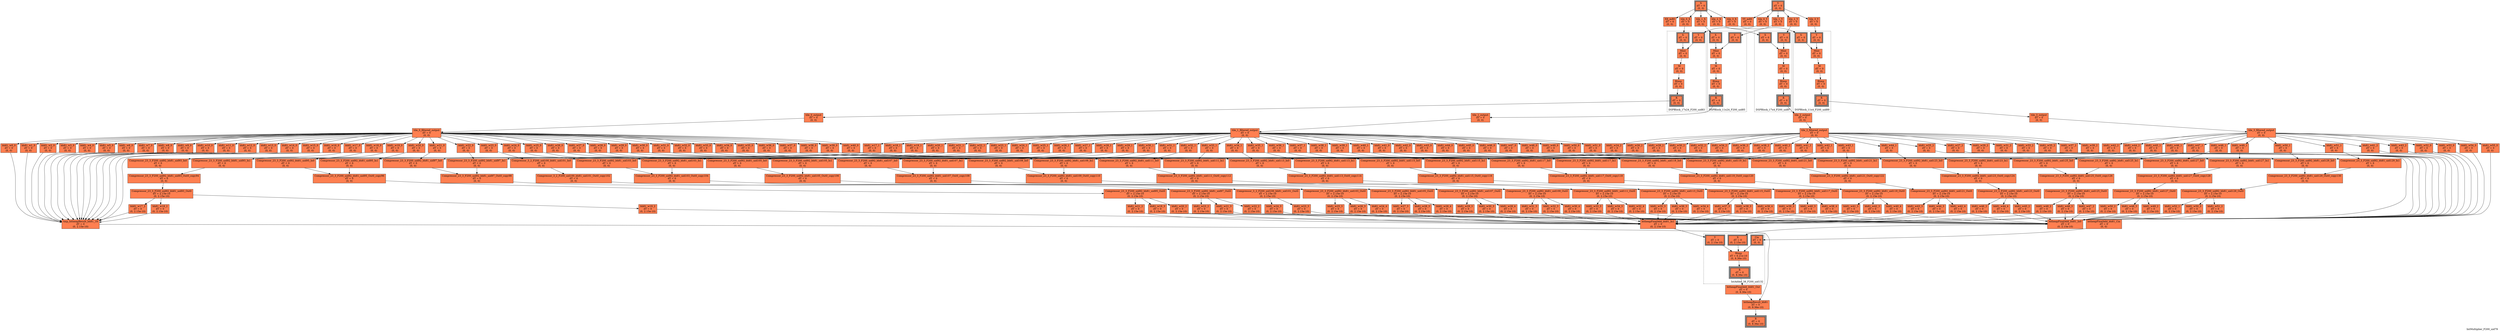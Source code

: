 digraph IntMultiplier_F200_uid79
{
	//graph drawing options
	label=IntMultiplier_F200_uid79;
	labelloc=bottom;
	labeljust=right;
	ratio=auto;
	nodesep=0.25;
	ranksep=0.5;

	//input/output signals of operator IntMultiplier_F200_uid79
	X__IntMultiplier_F200_uid79 [ label="X\ndT = 0\n(0, 0)", shape=box, color=black, style="bold, filled", fillcolor=coral, peripheries=2 ];
	Y__IntMultiplier_F200_uid79 [ label="Y\ndT = 0\n(0, 0)", shape=box, color=black, style="bold, filled", fillcolor=coral, peripheries=2 ];
	R__IntMultiplier_F200_uid79 [ label="R\ndT = 0\n(0, 8.36e-10)", shape=box, color=black, style="bold, filled", fillcolor=coral, peripheries=3 ];
	{rank=same X__IntMultiplier_F200_uid79, Y__IntMultiplier_F200_uid79};
	{rank=same R__IntMultiplier_F200_uid79};
	//internal signals of operator IntMultiplier_F200_uid79
	XX_m80__IntMultiplier_F200_uid79 [ label="XX_m80\ndT = 0\n(0, 0)", shape=box, color=black, style=filled, fillcolor=coral, peripheries=1 ];
	YY_m80__IntMultiplier_F200_uid79 [ label="YY_m80\ndT = 0\n(0, 0)", shape=box, color=black, style=filled, fillcolor=coral, peripheries=1 ];
	tile_0_X__IntMultiplier_F200_uid79 [ label="tile_0_X\ndT = 0\n(0, 0)", shape=box, color=black, style=filled, fillcolor=coral, peripheries=1 ];
	tile_0_Y__IntMultiplier_F200_uid79 [ label="tile_0_Y\ndT = 0\n(0, 0)", shape=box, color=black, style=filled, fillcolor=coral, peripheries=1 ];
	tile_0_output__IntMultiplier_F200_uid79 [ label="tile_0_output\ndT = 0\n(0, 0)", shape=box, color=black, style=filled, fillcolor=coral, peripheries=1 ];
	tile_0_filtered_output__IntMultiplier_F200_uid79 [ label="tile_0_filtered_output\ndT = 0\n(0, 0)", shape=box, color=black, style=filled, fillcolor=coral, peripheries=1 ];
	bh81_w0_0__IntMultiplier_F200_uid79 [ label="bh81_w0_0\ndT = 0\n(0, 0)", shape=box, color=black, style=filled, fillcolor=coral, peripheries=1 ];
	bh81_w1_0__IntMultiplier_F200_uid79 [ label="bh81_w1_0\ndT = 0\n(0, 0)", shape=box, color=black, style=filled, fillcolor=coral, peripheries=1 ];
	bh81_w2_0__IntMultiplier_F200_uid79 [ label="bh81_w2_0\ndT = 0\n(0, 0)", shape=box, color=black, style=filled, fillcolor=coral, peripheries=1 ];
	bh81_w3_0__IntMultiplier_F200_uid79 [ label="bh81_w3_0\ndT = 0\n(0, 0)", shape=box, color=black, style=filled, fillcolor=coral, peripheries=1 ];
	bh81_w4_0__IntMultiplier_F200_uid79 [ label="bh81_w4_0\ndT = 0\n(0, 0)", shape=box, color=black, style=filled, fillcolor=coral, peripheries=1 ];
	bh81_w5_0__IntMultiplier_F200_uid79 [ label="bh81_w5_0\ndT = 0\n(0, 0)", shape=box, color=black, style=filled, fillcolor=coral, peripheries=1 ];
	bh81_w6_0__IntMultiplier_F200_uid79 [ label="bh81_w6_0\ndT = 0\n(0, 0)", shape=box, color=black, style=filled, fillcolor=coral, peripheries=1 ];
	bh81_w7_0__IntMultiplier_F200_uid79 [ label="bh81_w7_0\ndT = 0\n(0, 0)", shape=box, color=black, style=filled, fillcolor=coral, peripheries=1 ];
	bh81_w8_0__IntMultiplier_F200_uid79 [ label="bh81_w8_0\ndT = 0\n(0, 0)", shape=box, color=black, style=filled, fillcolor=coral, peripheries=1 ];
	bh81_w9_0__IntMultiplier_F200_uid79 [ label="bh81_w9_0\ndT = 0\n(0, 0)", shape=box, color=black, style=filled, fillcolor=coral, peripheries=1 ];
	bh81_w10_0__IntMultiplier_F200_uid79 [ label="bh81_w10_0\ndT = 0\n(0, 0)", shape=box, color=black, style=filled, fillcolor=coral, peripheries=1 ];
	bh81_w11_0__IntMultiplier_F200_uid79 [ label="bh81_w11_0\ndT = 0\n(0, 0)", shape=box, color=black, style=filled, fillcolor=coral, peripheries=1 ];
	bh81_w12_0__IntMultiplier_F200_uid79 [ label="bh81_w12_0\ndT = 0\n(0, 0)", shape=box, color=black, style=filled, fillcolor=coral, peripheries=1 ];
	bh81_w13_0__IntMultiplier_F200_uid79 [ label="bh81_w13_0\ndT = 0\n(0, 0)", shape=box, color=black, style=filled, fillcolor=coral, peripheries=1 ];
	bh81_w14_0__IntMultiplier_F200_uid79 [ label="bh81_w14_0\ndT = 0\n(0, 0)", shape=box, color=black, style=filled, fillcolor=coral, peripheries=1 ];
	bh81_w15_0__IntMultiplier_F200_uid79 [ label="bh81_w15_0\ndT = 0\n(0, 0)", shape=box, color=black, style=filled, fillcolor=coral, peripheries=1 ];
	bh81_w16_0__IntMultiplier_F200_uid79 [ label="bh81_w16_0\ndT = 0\n(0, 0)", shape=box, color=black, style=filled, fillcolor=coral, peripheries=1 ];
	bh81_w17_0__IntMultiplier_F200_uid79 [ label="bh81_w17_0\ndT = 0\n(0, 0)", shape=box, color=black, style=filled, fillcolor=coral, peripheries=1 ];
	bh81_w18_0__IntMultiplier_F200_uid79 [ label="bh81_w18_0\ndT = 0\n(0, 0)", shape=box, color=black, style=filled, fillcolor=coral, peripheries=1 ];
	bh81_w19_0__IntMultiplier_F200_uid79 [ label="bh81_w19_0\ndT = 0\n(0, 0)", shape=box, color=black, style=filled, fillcolor=coral, peripheries=1 ];
	bh81_w20_0__IntMultiplier_F200_uid79 [ label="bh81_w20_0\ndT = 0\n(0, 0)", shape=box, color=black, style=filled, fillcolor=coral, peripheries=1 ];
	bh81_w21_0__IntMultiplier_F200_uid79 [ label="bh81_w21_0\ndT = 0\n(0, 0)", shape=box, color=black, style=filled, fillcolor=coral, peripheries=1 ];
	bh81_w22_0__IntMultiplier_F200_uid79 [ label="bh81_w22_0\ndT = 0\n(0, 0)", shape=box, color=black, style=filled, fillcolor=coral, peripheries=1 ];
	bh81_w23_0__IntMultiplier_F200_uid79 [ label="bh81_w23_0\ndT = 0\n(0, 0)", shape=box, color=black, style=filled, fillcolor=coral, peripheries=1 ];
	bh81_w24_0__IntMultiplier_F200_uid79 [ label="bh81_w24_0\ndT = 0\n(0, 0)", shape=box, color=black, style=filled, fillcolor=coral, peripheries=1 ];
	bh81_w25_0__IntMultiplier_F200_uid79 [ label="bh81_w25_0\ndT = 0\n(0, 0)", shape=box, color=black, style=filled, fillcolor=coral, peripheries=1 ];
	bh81_w26_0__IntMultiplier_F200_uid79 [ label="bh81_w26_0\ndT = 0\n(0, 0)", shape=box, color=black, style=filled, fillcolor=coral, peripheries=1 ];
	bh81_w27_0__IntMultiplier_F200_uid79 [ label="bh81_w27_0\ndT = 0\n(0, 0)", shape=box, color=black, style=filled, fillcolor=coral, peripheries=1 ];
	bh81_w28_0__IntMultiplier_F200_uid79 [ label="bh81_w28_0\ndT = 0\n(0, 0)", shape=box, color=black, style=filled, fillcolor=coral, peripheries=1 ];
	bh81_w29_0__IntMultiplier_F200_uid79 [ label="bh81_w29_0\ndT = 0\n(0, 0)", shape=box, color=black, style=filled, fillcolor=coral, peripheries=1 ];
	bh81_w30_0__IntMultiplier_F200_uid79 [ label="bh81_w30_0\ndT = 0\n(0, 0)", shape=box, color=black, style=filled, fillcolor=coral, peripheries=1 ];
	bh81_w31_0__IntMultiplier_F200_uid79 [ label="bh81_w31_0\ndT = 0\n(0, 0)", shape=box, color=black, style=filled, fillcolor=coral, peripheries=1 ];
	bh81_w32_0__IntMultiplier_F200_uid79 [ label="bh81_w32_0\ndT = 0\n(0, 0)", shape=box, color=black, style=filled, fillcolor=coral, peripheries=1 ];
	bh81_w33_0__IntMultiplier_F200_uid79 [ label="bh81_w33_0\ndT = 0\n(0, 0)", shape=box, color=black, style=filled, fillcolor=coral, peripheries=1 ];
	bh81_w34_0__IntMultiplier_F200_uid79 [ label="bh81_w34_0\ndT = 0\n(0, 0)", shape=box, color=black, style=filled, fillcolor=coral, peripheries=1 ];
	bh81_w35_0__IntMultiplier_F200_uid79 [ label="bh81_w35_0\ndT = 0\n(0, 0)", shape=box, color=black, style=filled, fillcolor=coral, peripheries=1 ];
	bh81_w36_0__IntMultiplier_F200_uid79 [ label="bh81_w36_0\ndT = 0\n(0, 0)", shape=box, color=black, style=filled, fillcolor=coral, peripheries=1 ];
	bh81_w37_0__IntMultiplier_F200_uid79 [ label="bh81_w37_0\ndT = 0\n(0, 0)", shape=box, color=black, style=filled, fillcolor=coral, peripheries=1 ];
	bh81_w38_0__IntMultiplier_F200_uid79 [ label="bh81_w38_0\ndT = 0\n(0, 0)", shape=box, color=black, style=filled, fillcolor=coral, peripheries=1 ];
	bh81_w39_0__IntMultiplier_F200_uid79 [ label="bh81_w39_0\ndT = 0\n(0, 0)", shape=box, color=black, style=filled, fillcolor=coral, peripheries=1 ];
	bh81_w40_0__IntMultiplier_F200_uid79 [ label="bh81_w40_0\ndT = 0\n(0, 0)", shape=box, color=black, style=filled, fillcolor=coral, peripheries=1 ];
	tile_1_X__IntMultiplier_F200_uid79 [ label="tile_1_X\ndT = 0\n(0, 0)", shape=box, color=black, style=filled, fillcolor=coral, peripheries=1 ];
	tile_1_Y__IntMultiplier_F200_uid79 [ label="tile_1_Y\ndT = 0\n(0, 0)", shape=box, color=black, style=filled, fillcolor=coral, peripheries=1 ];
	tile_1_output__IntMultiplier_F200_uid79 [ label="tile_1_output\ndT = 0\n(0, 0)", shape=box, color=black, style=filled, fillcolor=coral, peripheries=1 ];
	tile_1_filtered_output__IntMultiplier_F200_uid79 [ label="tile_1_filtered_output\ndT = 0\n(0, 0)", shape=box, color=black, style=filled, fillcolor=coral, peripheries=1 ];
	bh81_w17_1__IntMultiplier_F200_uid79 [ label="bh81_w17_1\ndT = 0\n(0, 0)", shape=box, color=black, style=filled, fillcolor=coral, peripheries=1 ];
	bh81_w18_1__IntMultiplier_F200_uid79 [ label="bh81_w18_1\ndT = 0\n(0, 0)", shape=box, color=black, style=filled, fillcolor=coral, peripheries=1 ];
	bh81_w19_1__IntMultiplier_F200_uid79 [ label="bh81_w19_1\ndT = 0\n(0, 0)", shape=box, color=black, style=filled, fillcolor=coral, peripheries=1 ];
	bh81_w20_1__IntMultiplier_F200_uid79 [ label="bh81_w20_1\ndT = 0\n(0, 0)", shape=box, color=black, style=filled, fillcolor=coral, peripheries=1 ];
	bh81_w21_1__IntMultiplier_F200_uid79 [ label="bh81_w21_1\ndT = 0\n(0, 0)", shape=box, color=black, style=filled, fillcolor=coral, peripheries=1 ];
	bh81_w22_1__IntMultiplier_F200_uid79 [ label="bh81_w22_1\ndT = 0\n(0, 0)", shape=box, color=black, style=filled, fillcolor=coral, peripheries=1 ];
	bh81_w23_1__IntMultiplier_F200_uid79 [ label="bh81_w23_1\ndT = 0\n(0, 0)", shape=box, color=black, style=filled, fillcolor=coral, peripheries=1 ];
	bh81_w24_1__IntMultiplier_F200_uid79 [ label="bh81_w24_1\ndT = 0\n(0, 0)", shape=box, color=black, style=filled, fillcolor=coral, peripheries=1 ];
	bh81_w25_1__IntMultiplier_F200_uid79 [ label="bh81_w25_1\ndT = 0\n(0, 0)", shape=box, color=black, style=filled, fillcolor=coral, peripheries=1 ];
	bh81_w26_1__IntMultiplier_F200_uid79 [ label="bh81_w26_1\ndT = 0\n(0, 0)", shape=box, color=black, style=filled, fillcolor=coral, peripheries=1 ];
	bh81_w27_1__IntMultiplier_F200_uid79 [ label="bh81_w27_1\ndT = 0\n(0, 0)", shape=box, color=black, style=filled, fillcolor=coral, peripheries=1 ];
	bh81_w28_1__IntMultiplier_F200_uid79 [ label="bh81_w28_1\ndT = 0\n(0, 0)", shape=box, color=black, style=filled, fillcolor=coral, peripheries=1 ];
	bh81_w29_1__IntMultiplier_F200_uid79 [ label="bh81_w29_1\ndT = 0\n(0, 0)", shape=box, color=black, style=filled, fillcolor=coral, peripheries=1 ];
	bh81_w30_1__IntMultiplier_F200_uid79 [ label="bh81_w30_1\ndT = 0\n(0, 0)", shape=box, color=black, style=filled, fillcolor=coral, peripheries=1 ];
	bh81_w31_1__IntMultiplier_F200_uid79 [ label="bh81_w31_1\ndT = 0\n(0, 0)", shape=box, color=black, style=filled, fillcolor=coral, peripheries=1 ];
	bh81_w32_1__IntMultiplier_F200_uid79 [ label="bh81_w32_1\ndT = 0\n(0, 0)", shape=box, color=black, style=filled, fillcolor=coral, peripheries=1 ];
	bh81_w33_1__IntMultiplier_F200_uid79 [ label="bh81_w33_1\ndT = 0\n(0, 0)", shape=box, color=black, style=filled, fillcolor=coral, peripheries=1 ];
	bh81_w34_1__IntMultiplier_F200_uid79 [ label="bh81_w34_1\ndT = 0\n(0, 0)", shape=box, color=black, style=filled, fillcolor=coral, peripheries=1 ];
	bh81_w35_1__IntMultiplier_F200_uid79 [ label="bh81_w35_1\ndT = 0\n(0, 0)", shape=box, color=black, style=filled, fillcolor=coral, peripheries=1 ];
	bh81_w36_1__IntMultiplier_F200_uid79 [ label="bh81_w36_1\ndT = 0\n(0, 0)", shape=box, color=black, style=filled, fillcolor=coral, peripheries=1 ];
	bh81_w37_1__IntMultiplier_F200_uid79 [ label="bh81_w37_1\ndT = 0\n(0, 0)", shape=box, color=black, style=filled, fillcolor=coral, peripheries=1 ];
	bh81_w38_1__IntMultiplier_F200_uid79 [ label="bh81_w38_1\ndT = 0\n(0, 0)", shape=box, color=black, style=filled, fillcolor=coral, peripheries=1 ];
	bh81_w39_1__IntMultiplier_F200_uid79 [ label="bh81_w39_1\ndT = 0\n(0, 0)", shape=box, color=black, style=filled, fillcolor=coral, peripheries=1 ];
	bh81_w40_1__IntMultiplier_F200_uid79 [ label="bh81_w40_1\ndT = 0\n(0, 0)", shape=box, color=black, style=filled, fillcolor=coral, peripheries=1 ];
	bh81_w41_0__IntMultiplier_F200_uid79 [ label="bh81_w41_0\ndT = 0\n(0, 0)", shape=box, color=black, style=filled, fillcolor=coral, peripheries=1 ];
	bh81_w42_0__IntMultiplier_F200_uid79 [ label="bh81_w42_0\ndT = 0\n(0, 0)", shape=box, color=black, style=filled, fillcolor=coral, peripheries=1 ];
	bh81_w43_0__IntMultiplier_F200_uid79 [ label="bh81_w43_0\ndT = 0\n(0, 0)", shape=box, color=black, style=filled, fillcolor=coral, peripheries=1 ];
	bh81_w44_0__IntMultiplier_F200_uid79 [ label="bh81_w44_0\ndT = 0\n(0, 0)", shape=box, color=black, style=filled, fillcolor=coral, peripheries=1 ];
	bh81_w45_0__IntMultiplier_F200_uid79 [ label="bh81_w45_0\ndT = 0\n(0, 0)", shape=box, color=black, style=filled, fillcolor=coral, peripheries=1 ];
	bh81_w46_0__IntMultiplier_F200_uid79 [ label="bh81_w46_0\ndT = 0\n(0, 0)", shape=box, color=black, style=filled, fillcolor=coral, peripheries=1 ];
	bh81_w47_0__IntMultiplier_F200_uid79 [ label="bh81_w47_0\ndT = 0\n(0, 0)", shape=box, color=black, style=filled, fillcolor=coral, peripheries=1 ];
	bh81_w48_0__IntMultiplier_F200_uid79 [ label="bh81_w48_0\ndT = 0\n(0, 0)", shape=box, color=black, style=filled, fillcolor=coral, peripheries=1 ];
	bh81_w49_0__IntMultiplier_F200_uid79 [ label="bh81_w49_0\ndT = 0\n(0, 0)", shape=box, color=black, style=filled, fillcolor=coral, peripheries=1 ];
	bh81_w50_0__IntMultiplier_F200_uid79 [ label="bh81_w50_0\ndT = 0\n(0, 0)", shape=box, color=black, style=filled, fillcolor=coral, peripheries=1 ];
	bh81_w51_0__IntMultiplier_F200_uid79 [ label="bh81_w51_0\ndT = 0\n(0, 0)", shape=box, color=black, style=filled, fillcolor=coral, peripheries=1 ];
	tile_2_X__IntMultiplier_F200_uid79 [ label="tile_2_X\ndT = 0\n(0, 0)", shape=box, color=black, style=filled, fillcolor=coral, peripheries=1 ];
	tile_2_Y__IntMultiplier_F200_uid79 [ label="tile_2_Y\ndT = 0\n(0, 0)", shape=box, color=black, style=filled, fillcolor=coral, peripheries=1 ];
	tile_2_output__IntMultiplier_F200_uid79 [ label="tile_2_output\ndT = 0\n(0, 0)", shape=box, color=black, style=filled, fillcolor=coral, peripheries=1 ];
	tile_2_filtered_output__IntMultiplier_F200_uid79 [ label="tile_2_filtered_output\ndT = 0\n(0, 0)", shape=box, color=black, style=filled, fillcolor=coral, peripheries=1 ];
	bh81_w24_2__IntMultiplier_F200_uid79 [ label="bh81_w24_2\ndT = 0\n(0, 0)", shape=box, color=black, style=filled, fillcolor=coral, peripheries=1 ];
	bh81_w25_2__IntMultiplier_F200_uid79 [ label="bh81_w25_2\ndT = 0\n(0, 0)", shape=box, color=black, style=filled, fillcolor=coral, peripheries=1 ];
	bh81_w26_2__IntMultiplier_F200_uid79 [ label="bh81_w26_2\ndT = 0\n(0, 0)", shape=box, color=black, style=filled, fillcolor=coral, peripheries=1 ];
	bh81_w27_2__IntMultiplier_F200_uid79 [ label="bh81_w27_2\ndT = 0\n(0, 0)", shape=box, color=black, style=filled, fillcolor=coral, peripheries=1 ];
	bh81_w28_2__IntMultiplier_F200_uid79 [ label="bh81_w28_2\ndT = 0\n(0, 0)", shape=box, color=black, style=filled, fillcolor=coral, peripheries=1 ];
	bh81_w29_2__IntMultiplier_F200_uid79 [ label="bh81_w29_2\ndT = 0\n(0, 0)", shape=box, color=black, style=filled, fillcolor=coral, peripheries=1 ];
	bh81_w30_2__IntMultiplier_F200_uid79 [ label="bh81_w30_2\ndT = 0\n(0, 0)", shape=box, color=black, style=filled, fillcolor=coral, peripheries=1 ];
	bh81_w31_2__IntMultiplier_F200_uid79 [ label="bh81_w31_2\ndT = 0\n(0, 0)", shape=box, color=black, style=filled, fillcolor=coral, peripheries=1 ];
	bh81_w32_2__IntMultiplier_F200_uid79 [ label="bh81_w32_2\ndT = 0\n(0, 0)", shape=box, color=black, style=filled, fillcolor=coral, peripheries=1 ];
	bh81_w33_2__IntMultiplier_F200_uid79 [ label="bh81_w33_2\ndT = 0\n(0, 0)", shape=box, color=black, style=filled, fillcolor=coral, peripheries=1 ];
	bh81_w34_2__IntMultiplier_F200_uid79 [ label="bh81_w34_2\ndT = 0\n(0, 0)", shape=box, color=black, style=filled, fillcolor=coral, peripheries=1 ];
	bh81_w35_2__IntMultiplier_F200_uid79 [ label="bh81_w35_2\ndT = 0\n(0, 0)", shape=box, color=black, style=filled, fillcolor=coral, peripheries=1 ];
	bh81_w36_2__IntMultiplier_F200_uid79 [ label="bh81_w36_2\ndT = 0\n(0, 0)", shape=box, color=black, style=filled, fillcolor=coral, peripheries=1 ];
	bh81_w37_2__IntMultiplier_F200_uid79 [ label="bh81_w37_2\ndT = 0\n(0, 0)", shape=box, color=black, style=filled, fillcolor=coral, peripheries=1 ];
	bh81_w38_2__IntMultiplier_F200_uid79 [ label="bh81_w38_2\ndT = 0\n(0, 0)", shape=box, color=black, style=filled, fillcolor=coral, peripheries=1 ];
	bh81_w39_2__IntMultiplier_F200_uid79 [ label="bh81_w39_2\ndT = 0\n(0, 0)", shape=box, color=black, style=filled, fillcolor=coral, peripheries=1 ];
	bh81_w40_2__IntMultiplier_F200_uid79 [ label="bh81_w40_2\ndT = 0\n(0, 0)", shape=box, color=black, style=filled, fillcolor=coral, peripheries=1 ];
	bh81_w41_1__IntMultiplier_F200_uid79 [ label="bh81_w41_1\ndT = 0\n(0, 0)", shape=box, color=black, style=filled, fillcolor=coral, peripheries=1 ];
	bh81_w42_1__IntMultiplier_F200_uid79 [ label="bh81_w42_1\ndT = 0\n(0, 0)", shape=box, color=black, style=filled, fillcolor=coral, peripheries=1 ];
	bh81_w43_1__IntMultiplier_F200_uid79 [ label="bh81_w43_1\ndT = 0\n(0, 0)", shape=box, color=black, style=filled, fillcolor=coral, peripheries=1 ];
	bh81_w44_1__IntMultiplier_F200_uid79 [ label="bh81_w44_1\ndT = 0\n(0, 0)", shape=box, color=black, style=filled, fillcolor=coral, peripheries=1 ];
	tile_3_X__IntMultiplier_F200_uid79 [ label="tile_3_X\ndT = 0\n(0, 0)", shape=box, color=black, style=filled, fillcolor=coral, peripheries=1 ];
	tile_3_Y__IntMultiplier_F200_uid79 [ label="tile_3_Y\ndT = 0\n(0, 0)", shape=box, color=black, style=filled, fillcolor=coral, peripheries=1 ];
	tile_3_output__IntMultiplier_F200_uid79 [ label="tile_3_output\ndT = 0\n(0, 0)", shape=box, color=black, style=filled, fillcolor=coral, peripheries=1 ];
	tile_3_filtered_output__IntMultiplier_F200_uid79 [ label="tile_3_filtered_output\ndT = 0\n(0, 0)", shape=box, color=black, style=filled, fillcolor=coral, peripheries=1 ];
	bh81_w41_2__IntMultiplier_F200_uid79 [ label="bh81_w41_2\ndT = 0\n(0, 0)", shape=box, color=black, style=filled, fillcolor=coral, peripheries=1 ];
	bh81_w42_2__IntMultiplier_F200_uid79 [ label="bh81_w42_2\ndT = 0\n(0, 0)", shape=box, color=black, style=filled, fillcolor=coral, peripheries=1 ];
	bh81_w43_2__IntMultiplier_F200_uid79 [ label="bh81_w43_2\ndT = 0\n(0, 0)", shape=box, color=black, style=filled, fillcolor=coral, peripheries=1 ];
	bh81_w44_2__IntMultiplier_F200_uid79 [ label="bh81_w44_2\ndT = 0\n(0, 0)", shape=box, color=black, style=filled, fillcolor=coral, peripheries=1 ];
	bh81_w45_1__IntMultiplier_F200_uid79 [ label="bh81_w45_1\ndT = 0\n(0, 0)", shape=box, color=black, style=filled, fillcolor=coral, peripheries=1 ];
	bh81_w46_1__IntMultiplier_F200_uid79 [ label="bh81_w46_1\ndT = 0\n(0, 0)", shape=box, color=black, style=filled, fillcolor=coral, peripheries=1 ];
	bh81_w47_1__IntMultiplier_F200_uid79 [ label="bh81_w47_1\ndT = 0\n(0, 0)", shape=box, color=black, style=filled, fillcolor=coral, peripheries=1 ];
	bh81_w48_1__IntMultiplier_F200_uid79 [ label="bh81_w48_1\ndT = 0\n(0, 0)", shape=box, color=black, style=filled, fillcolor=coral, peripheries=1 ];
	bh81_w49_1__IntMultiplier_F200_uid79 [ label="bh81_w49_1\ndT = 0\n(0, 0)", shape=box, color=black, style=filled, fillcolor=coral, peripheries=1 ];
	bh81_w50_1__IntMultiplier_F200_uid79 [ label="bh81_w50_1\ndT = 0\n(0, 0)", shape=box, color=black, style=filled, fillcolor=coral, peripheries=1 ];
	bh81_w51_1__IntMultiplier_F200_uid79 [ label="bh81_w51_1\ndT = 0\n(0, 0)", shape=box, color=black, style=filled, fillcolor=coral, peripheries=1 ];
	bh81_w52_0__IntMultiplier_F200_uid79 [ label="bh81_w52_0\ndT = 0\n(0, 0)", shape=box, color=black, style=filled, fillcolor=coral, peripheries=1 ];
	bh81_w53_0__IntMultiplier_F200_uid79 [ label="bh81_w53_0\ndT = 0\n(0, 0)", shape=box, color=black, style=filled, fillcolor=coral, peripheries=1 ];
	bh81_w54_0__IntMultiplier_F200_uid79 [ label="bh81_w54_0\ndT = 0\n(0, 0)", shape=box, color=black, style=filled, fillcolor=coral, peripheries=1 ];
	bh81_w55_0__IntMultiplier_F200_uid79 [ label="bh81_w55_0\ndT = 0\n(0, 0)", shape=box, color=black, style=filled, fillcolor=coral, peripheries=1 ];
	Compressor_23_3_F200_uid92_bh81_uid93_In0__IntMultiplier_F200_uid79 [ label="Compressor_23_3_F200_uid92_bh81_uid93_In0\ndT = 0\n(0, 0)", shape=box, color=black, style=filled, fillcolor=coral, peripheries=1 ];
	Compressor_23_3_F200_uid92_bh81_uid93_In1__IntMultiplier_F200_uid79 [ label="Compressor_23_3_F200_uid92_bh81_uid93_In1\ndT = 0\n(0, 0)", shape=box, color=black, style=filled, fillcolor=coral, peripheries=1 ];
	Compressor_23_3_F200_uid92_bh81_uid93_Out0__IntMultiplier_F200_uid79 [ label="Compressor_23_3_F200_uid92_bh81_uid93_Out0\ndT = 2.15e-10\n(0, 2.15e-10)", shape=box, color=black, style=filled, fillcolor=coral, peripheries=1 ];
	Compressor_23_3_F200_uid92_bh81_uid93_Out0_copy94__IntMultiplier_F200_uid79 [ label="Compressor_23_3_F200_uid92_bh81_uid93_Out0_copy94\ndT = 0\n(0, 0)", shape=box, color=black, style=filled, fillcolor=coral, peripheries=1 ];
	bh81_w17_2__IntMultiplier_F200_uid79 [ label="bh81_w17_2\ndT = 0\n(0, 2.15e-10)", shape=box, color=black, style=filled, fillcolor=coral, peripheries=1 ];
	bh81_w18_2__IntMultiplier_F200_uid79 [ label="bh81_w18_2\ndT = 0\n(0, 2.15e-10)", shape=box, color=black, style=filled, fillcolor=coral, peripheries=1 ];
	bh81_w19_2__IntMultiplier_F200_uid79 [ label="bh81_w19_2\ndT = 0\n(0, 2.15e-10)", shape=box, color=black, style=filled, fillcolor=coral, peripheries=1 ];
	Compressor_23_3_F200_uid92_bh81_uid95_In0__IntMultiplier_F200_uid79 [ label="Compressor_23_3_F200_uid92_bh81_uid95_In0\ndT = 0\n(0, 0)", shape=box, color=black, style=filled, fillcolor=coral, peripheries=1 ];
	Compressor_23_3_F200_uid92_bh81_uid95_In1__IntMultiplier_F200_uid79 [ label="Compressor_23_3_F200_uid92_bh81_uid95_In1\ndT = 0\n(0, 0)", shape=box, color=black, style=filled, fillcolor=coral, peripheries=1 ];
	Compressor_23_3_F200_uid92_bh81_uid95_Out0__IntMultiplier_F200_uid79 [ label="Compressor_23_3_F200_uid92_bh81_uid95_Out0\ndT = 2.15e-10\n(0, 2.15e-10)", shape=box, color=black, style=filled, fillcolor=coral, peripheries=1 ];
	Compressor_23_3_F200_uid92_bh81_uid95_Out0_copy96__IntMultiplier_F200_uid79 [ label="Compressor_23_3_F200_uid92_bh81_uid95_Out0_copy96\ndT = 0\n(0, 0)", shape=box, color=black, style=filled, fillcolor=coral, peripheries=1 ];
	bh81_w19_3__IntMultiplier_F200_uid79 [ label="bh81_w19_3\ndT = 0\n(0, 2.15e-10)", shape=box, color=black, style=filled, fillcolor=coral, peripheries=1 ];
	bh81_w20_2__IntMultiplier_F200_uid79 [ label="bh81_w20_2\ndT = 0\n(0, 2.15e-10)", shape=box, color=black, style=filled, fillcolor=coral, peripheries=1 ];
	bh81_w21_2__IntMultiplier_F200_uid79 [ label="bh81_w21_2\ndT = 0\n(0, 2.15e-10)", shape=box, color=black, style=filled, fillcolor=coral, peripheries=1 ];
	Compressor_23_3_F200_uid92_bh81_uid97_In0__IntMultiplier_F200_uid79 [ label="Compressor_23_3_F200_uid92_bh81_uid97_In0\ndT = 0\n(0, 0)", shape=box, color=black, style=filled, fillcolor=coral, peripheries=1 ];
	Compressor_23_3_F200_uid92_bh81_uid97_In1__IntMultiplier_F200_uid79 [ label="Compressor_23_3_F200_uid92_bh81_uid97_In1\ndT = 0\n(0, 0)", shape=box, color=black, style=filled, fillcolor=coral, peripheries=1 ];
	Compressor_23_3_F200_uid92_bh81_uid97_Out0__IntMultiplier_F200_uid79 [ label="Compressor_23_3_F200_uid92_bh81_uid97_Out0\ndT = 2.15e-10\n(0, 2.15e-10)", shape=box, color=black, style=filled, fillcolor=coral, peripheries=1 ];
	Compressor_23_3_F200_uid92_bh81_uid97_Out0_copy98__IntMultiplier_F200_uid79 [ label="Compressor_23_3_F200_uid92_bh81_uid97_Out0_copy98\ndT = 0\n(0, 0)", shape=box, color=black, style=filled, fillcolor=coral, peripheries=1 ];
	bh81_w21_3__IntMultiplier_F200_uid79 [ label="bh81_w21_3\ndT = 0\n(0, 2.15e-10)", shape=box, color=black, style=filled, fillcolor=coral, peripheries=1 ];
	bh81_w22_2__IntMultiplier_F200_uid79 [ label="bh81_w22_2\ndT = 0\n(0, 2.15e-10)", shape=box, color=black, style=filled, fillcolor=coral, peripheries=1 ];
	bh81_w23_2__IntMultiplier_F200_uid79 [ label="bh81_w23_2\ndT = 0\n(0, 2.15e-10)", shape=box, color=black, style=filled, fillcolor=coral, peripheries=1 ];
	Compressor_3_2_F200_uid100_bh81_uid101_In0__IntMultiplier_F200_uid79 [ label="Compressor_3_2_F200_uid100_bh81_uid101_In0\ndT = 0\n(0, 0)", shape=box, color=black, style=filled, fillcolor=coral, peripheries=1 ];
	Compressor_3_2_F200_uid100_bh81_uid101_Out0__IntMultiplier_F200_uid79 [ label="Compressor_3_2_F200_uid100_bh81_uid101_Out0\ndT = 2.15e-10\n(0, 2.15e-10)", shape=box, color=black, style=filled, fillcolor=coral, peripheries=1 ];
	Compressor_3_2_F200_uid100_bh81_uid101_Out0_copy102__IntMultiplier_F200_uid79 [ label="Compressor_3_2_F200_uid100_bh81_uid101_Out0_copy102\ndT = 0\n(0, 0)", shape=box, color=black, style=filled, fillcolor=coral, peripheries=1 ];
	bh81_w23_3__IntMultiplier_F200_uid79 [ label="bh81_w23_3\ndT = 0\n(0, 2.15e-10)", shape=box, color=black, style=filled, fillcolor=coral, peripheries=1 ];
	bh81_w24_3__IntMultiplier_F200_uid79 [ label="bh81_w24_3\ndT = 0\n(0, 2.15e-10)", shape=box, color=black, style=filled, fillcolor=coral, peripheries=1 ];
	Compressor_23_3_F200_uid92_bh81_uid103_In0__IntMultiplier_F200_uid79 [ label="Compressor_23_3_F200_uid92_bh81_uid103_In0\ndT = 0\n(0, 0)", shape=box, color=black, style=filled, fillcolor=coral, peripheries=1 ];
	Compressor_23_3_F200_uid92_bh81_uid103_In1__IntMultiplier_F200_uid79 [ label="Compressor_23_3_F200_uid92_bh81_uid103_In1\ndT = 0\n(0, 0)", shape=box, color=black, style=filled, fillcolor=coral, peripheries=1 ];
	Compressor_23_3_F200_uid92_bh81_uid103_Out0__IntMultiplier_F200_uid79 [ label="Compressor_23_3_F200_uid92_bh81_uid103_Out0\ndT = 2.15e-10\n(0, 2.15e-10)", shape=box, color=black, style=filled, fillcolor=coral, peripheries=1 ];
	Compressor_23_3_F200_uid92_bh81_uid103_Out0_copy104__IntMultiplier_F200_uid79 [ label="Compressor_23_3_F200_uid92_bh81_uid103_Out0_copy104\ndT = 0\n(0, 0)", shape=box, color=black, style=filled, fillcolor=coral, peripheries=1 ];
	bh81_w24_4__IntMultiplier_F200_uid79 [ label="bh81_w24_4\ndT = 0\n(0, 2.15e-10)", shape=box, color=black, style=filled, fillcolor=coral, peripheries=1 ];
	bh81_w25_3__IntMultiplier_F200_uid79 [ label="bh81_w25_3\ndT = 0\n(0, 2.15e-10)", shape=box, color=black, style=filled, fillcolor=coral, peripheries=1 ];
	bh81_w26_3__IntMultiplier_F200_uid79 [ label="bh81_w26_3\ndT = 0\n(0, 2.15e-10)", shape=box, color=black, style=filled, fillcolor=coral, peripheries=1 ];
	Compressor_23_3_F200_uid92_bh81_uid105_In0__IntMultiplier_F200_uid79 [ label="Compressor_23_3_F200_uid92_bh81_uid105_In0\ndT = 0\n(0, 0)", shape=box, color=black, style=filled, fillcolor=coral, peripheries=1 ];
	Compressor_23_3_F200_uid92_bh81_uid105_In1__IntMultiplier_F200_uid79 [ label="Compressor_23_3_F200_uid92_bh81_uid105_In1\ndT = 0\n(0, 0)", shape=box, color=black, style=filled, fillcolor=coral, peripheries=1 ];
	Compressor_23_3_F200_uid92_bh81_uid105_Out0__IntMultiplier_F200_uid79 [ label="Compressor_23_3_F200_uid92_bh81_uid105_Out0\ndT = 2.15e-10\n(0, 2.15e-10)", shape=box, color=black, style=filled, fillcolor=coral, peripheries=1 ];
	Compressor_23_3_F200_uid92_bh81_uid105_Out0_copy106__IntMultiplier_F200_uid79 [ label="Compressor_23_3_F200_uid92_bh81_uid105_Out0_copy106\ndT = 0\n(0, 0)", shape=box, color=black, style=filled, fillcolor=coral, peripheries=1 ];
	bh81_w26_4__IntMultiplier_F200_uid79 [ label="bh81_w26_4\ndT = 0\n(0, 2.15e-10)", shape=box, color=black, style=filled, fillcolor=coral, peripheries=1 ];
	bh81_w27_3__IntMultiplier_F200_uid79 [ label="bh81_w27_3\ndT = 0\n(0, 2.15e-10)", shape=box, color=black, style=filled, fillcolor=coral, peripheries=1 ];
	bh81_w28_3__IntMultiplier_F200_uid79 [ label="bh81_w28_3\ndT = 0\n(0, 2.15e-10)", shape=box, color=black, style=filled, fillcolor=coral, peripheries=1 ];
	Compressor_23_3_F200_uid92_bh81_uid107_In0__IntMultiplier_F200_uid79 [ label="Compressor_23_3_F200_uid92_bh81_uid107_In0\ndT = 0\n(0, 0)", shape=box, color=black, style=filled, fillcolor=coral, peripheries=1 ];
	Compressor_23_3_F200_uid92_bh81_uid107_In1__IntMultiplier_F200_uid79 [ label="Compressor_23_3_F200_uid92_bh81_uid107_In1\ndT = 0\n(0, 0)", shape=box, color=black, style=filled, fillcolor=coral, peripheries=1 ];
	Compressor_23_3_F200_uid92_bh81_uid107_Out0__IntMultiplier_F200_uid79 [ label="Compressor_23_3_F200_uid92_bh81_uid107_Out0\ndT = 2.15e-10\n(0, 2.15e-10)", shape=box, color=black, style=filled, fillcolor=coral, peripheries=1 ];
	Compressor_23_3_F200_uid92_bh81_uid107_Out0_copy108__IntMultiplier_F200_uid79 [ label="Compressor_23_3_F200_uid92_bh81_uid107_Out0_copy108\ndT = 0\n(0, 0)", shape=box, color=black, style=filled, fillcolor=coral, peripheries=1 ];
	bh81_w28_4__IntMultiplier_F200_uid79 [ label="bh81_w28_4\ndT = 0\n(0, 2.15e-10)", shape=box, color=black, style=filled, fillcolor=coral, peripheries=1 ];
	bh81_w29_3__IntMultiplier_F200_uid79 [ label="bh81_w29_3\ndT = 0\n(0, 2.15e-10)", shape=box, color=black, style=filled, fillcolor=coral, peripheries=1 ];
	bh81_w30_3__IntMultiplier_F200_uid79 [ label="bh81_w30_3\ndT = 0\n(0, 2.15e-10)", shape=box, color=black, style=filled, fillcolor=coral, peripheries=1 ];
	Compressor_23_3_F200_uid92_bh81_uid109_In0__IntMultiplier_F200_uid79 [ label="Compressor_23_3_F200_uid92_bh81_uid109_In0\ndT = 0\n(0, 0)", shape=box, color=black, style=filled, fillcolor=coral, peripheries=1 ];
	Compressor_23_3_F200_uid92_bh81_uid109_In1__IntMultiplier_F200_uid79 [ label="Compressor_23_3_F200_uid92_bh81_uid109_In1\ndT = 0\n(0, 0)", shape=box, color=black, style=filled, fillcolor=coral, peripheries=1 ];
	Compressor_23_3_F200_uid92_bh81_uid109_Out0__IntMultiplier_F200_uid79 [ label="Compressor_23_3_F200_uid92_bh81_uid109_Out0\ndT = 2.15e-10\n(0, 2.15e-10)", shape=box, color=black, style=filled, fillcolor=coral, peripheries=1 ];
	Compressor_23_3_F200_uid92_bh81_uid109_Out0_copy110__IntMultiplier_F200_uid79 [ label="Compressor_23_3_F200_uid92_bh81_uid109_Out0_copy110\ndT = 0\n(0, 0)", shape=box, color=black, style=filled, fillcolor=coral, peripheries=1 ];
	bh81_w30_4__IntMultiplier_F200_uid79 [ label="bh81_w30_4\ndT = 0\n(0, 2.15e-10)", shape=box, color=black, style=filled, fillcolor=coral, peripheries=1 ];
	bh81_w31_3__IntMultiplier_F200_uid79 [ label="bh81_w31_3\ndT = 0\n(0, 2.15e-10)", shape=box, color=black, style=filled, fillcolor=coral, peripheries=1 ];
	bh81_w32_3__IntMultiplier_F200_uid79 [ label="bh81_w32_3\ndT = 0\n(0, 2.15e-10)", shape=box, color=black, style=filled, fillcolor=coral, peripheries=1 ];
	Compressor_23_3_F200_uid92_bh81_uid111_In0__IntMultiplier_F200_uid79 [ label="Compressor_23_3_F200_uid92_bh81_uid111_In0\ndT = 0\n(0, 0)", shape=box, color=black, style=filled, fillcolor=coral, peripheries=1 ];
	Compressor_23_3_F200_uid92_bh81_uid111_In1__IntMultiplier_F200_uid79 [ label="Compressor_23_3_F200_uid92_bh81_uid111_In1\ndT = 0\n(0, 0)", shape=box, color=black, style=filled, fillcolor=coral, peripheries=1 ];
	Compressor_23_3_F200_uid92_bh81_uid111_Out0__IntMultiplier_F200_uid79 [ label="Compressor_23_3_F200_uid92_bh81_uid111_Out0\ndT = 2.15e-10\n(0, 2.15e-10)", shape=box, color=black, style=filled, fillcolor=coral, peripheries=1 ];
	Compressor_23_3_F200_uid92_bh81_uid111_Out0_copy112__IntMultiplier_F200_uid79 [ label="Compressor_23_3_F200_uid92_bh81_uid111_Out0_copy112\ndT = 0\n(0, 0)", shape=box, color=black, style=filled, fillcolor=coral, peripheries=1 ];
	bh81_w32_4__IntMultiplier_F200_uid79 [ label="bh81_w32_4\ndT = 0\n(0, 2.15e-10)", shape=box, color=black, style=filled, fillcolor=coral, peripheries=1 ];
	bh81_w33_3__IntMultiplier_F200_uid79 [ label="bh81_w33_3\ndT = 0\n(0, 2.15e-10)", shape=box, color=black, style=filled, fillcolor=coral, peripheries=1 ];
	bh81_w34_3__IntMultiplier_F200_uid79 [ label="bh81_w34_3\ndT = 0\n(0, 2.15e-10)", shape=box, color=black, style=filled, fillcolor=coral, peripheries=1 ];
	Compressor_23_3_F200_uid92_bh81_uid113_In0__IntMultiplier_F200_uid79 [ label="Compressor_23_3_F200_uid92_bh81_uid113_In0\ndT = 0\n(0, 0)", shape=box, color=black, style=filled, fillcolor=coral, peripheries=1 ];
	Compressor_23_3_F200_uid92_bh81_uid113_In1__IntMultiplier_F200_uid79 [ label="Compressor_23_3_F200_uid92_bh81_uid113_In1\ndT = 0\n(0, 0)", shape=box, color=black, style=filled, fillcolor=coral, peripheries=1 ];
	Compressor_23_3_F200_uid92_bh81_uid113_Out0__IntMultiplier_F200_uid79 [ label="Compressor_23_3_F200_uid92_bh81_uid113_Out0\ndT = 2.15e-10\n(0, 2.15e-10)", shape=box, color=black, style=filled, fillcolor=coral, peripheries=1 ];
	Compressor_23_3_F200_uid92_bh81_uid113_Out0_copy114__IntMultiplier_F200_uid79 [ label="Compressor_23_3_F200_uid92_bh81_uid113_Out0_copy114\ndT = 0\n(0, 0)", shape=box, color=black, style=filled, fillcolor=coral, peripheries=1 ];
	bh81_w34_4__IntMultiplier_F200_uid79 [ label="bh81_w34_4\ndT = 0\n(0, 2.15e-10)", shape=box, color=black, style=filled, fillcolor=coral, peripheries=1 ];
	bh81_w35_3__IntMultiplier_F200_uid79 [ label="bh81_w35_3\ndT = 0\n(0, 2.15e-10)", shape=box, color=black, style=filled, fillcolor=coral, peripheries=1 ];
	bh81_w36_3__IntMultiplier_F200_uid79 [ label="bh81_w36_3\ndT = 0\n(0, 2.15e-10)", shape=box, color=black, style=filled, fillcolor=coral, peripheries=1 ];
	Compressor_23_3_F200_uid92_bh81_uid115_In0__IntMultiplier_F200_uid79 [ label="Compressor_23_3_F200_uid92_bh81_uid115_In0\ndT = 0\n(0, 0)", shape=box, color=black, style=filled, fillcolor=coral, peripheries=1 ];
	Compressor_23_3_F200_uid92_bh81_uid115_In1__IntMultiplier_F200_uid79 [ label="Compressor_23_3_F200_uid92_bh81_uid115_In1\ndT = 0\n(0, 0)", shape=box, color=black, style=filled, fillcolor=coral, peripheries=1 ];
	Compressor_23_3_F200_uid92_bh81_uid115_Out0__IntMultiplier_F200_uid79 [ label="Compressor_23_3_F200_uid92_bh81_uid115_Out0\ndT = 2.15e-10\n(0, 2.15e-10)", shape=box, color=black, style=filled, fillcolor=coral, peripheries=1 ];
	Compressor_23_3_F200_uid92_bh81_uid115_Out0_copy116__IntMultiplier_F200_uid79 [ label="Compressor_23_3_F200_uid92_bh81_uid115_Out0_copy116\ndT = 0\n(0, 0)", shape=box, color=black, style=filled, fillcolor=coral, peripheries=1 ];
	bh81_w36_4__IntMultiplier_F200_uid79 [ label="bh81_w36_4\ndT = 0\n(0, 2.15e-10)", shape=box, color=black, style=filled, fillcolor=coral, peripheries=1 ];
	bh81_w37_3__IntMultiplier_F200_uid79 [ label="bh81_w37_3\ndT = 0\n(0, 2.15e-10)", shape=box, color=black, style=filled, fillcolor=coral, peripheries=1 ];
	bh81_w38_3__IntMultiplier_F200_uid79 [ label="bh81_w38_3\ndT = 0\n(0, 2.15e-10)", shape=box, color=black, style=filled, fillcolor=coral, peripheries=1 ];
	Compressor_23_3_F200_uid92_bh81_uid117_In0__IntMultiplier_F200_uid79 [ label="Compressor_23_3_F200_uid92_bh81_uid117_In0\ndT = 0\n(0, 0)", shape=box, color=black, style=filled, fillcolor=coral, peripheries=1 ];
	Compressor_23_3_F200_uid92_bh81_uid117_In1__IntMultiplier_F200_uid79 [ label="Compressor_23_3_F200_uid92_bh81_uid117_In1\ndT = 0\n(0, 0)", shape=box, color=black, style=filled, fillcolor=coral, peripheries=1 ];
	Compressor_23_3_F200_uid92_bh81_uid117_Out0__IntMultiplier_F200_uid79 [ label="Compressor_23_3_F200_uid92_bh81_uid117_Out0\ndT = 2.15e-10\n(0, 2.15e-10)", shape=box, color=black, style=filled, fillcolor=coral, peripheries=1 ];
	Compressor_23_3_F200_uid92_bh81_uid117_Out0_copy118__IntMultiplier_F200_uid79 [ label="Compressor_23_3_F200_uid92_bh81_uid117_Out0_copy118\ndT = 0\n(0, 0)", shape=box, color=black, style=filled, fillcolor=coral, peripheries=1 ];
	bh81_w38_4__IntMultiplier_F200_uid79 [ label="bh81_w38_4\ndT = 0\n(0, 2.15e-10)", shape=box, color=black, style=filled, fillcolor=coral, peripheries=1 ];
	bh81_w39_3__IntMultiplier_F200_uid79 [ label="bh81_w39_3\ndT = 0\n(0, 2.15e-10)", shape=box, color=black, style=filled, fillcolor=coral, peripheries=1 ];
	bh81_w40_3__IntMultiplier_F200_uid79 [ label="bh81_w40_3\ndT = 0\n(0, 2.15e-10)", shape=box, color=black, style=filled, fillcolor=coral, peripheries=1 ];
	Compressor_23_3_F200_uid92_bh81_uid119_In0__IntMultiplier_F200_uid79 [ label="Compressor_23_3_F200_uid92_bh81_uid119_In0\ndT = 0\n(0, 0)", shape=box, color=black, style=filled, fillcolor=coral, peripheries=1 ];
	Compressor_23_3_F200_uid92_bh81_uid119_In1__IntMultiplier_F200_uid79 [ label="Compressor_23_3_F200_uid92_bh81_uid119_In1\ndT = 0\n(0, 0)", shape=box, color=black, style=filled, fillcolor=coral, peripheries=1 ];
	Compressor_23_3_F200_uid92_bh81_uid119_Out0__IntMultiplier_F200_uid79 [ label="Compressor_23_3_F200_uid92_bh81_uid119_Out0\ndT = 2.15e-10\n(0, 2.15e-10)", shape=box, color=black, style=filled, fillcolor=coral, peripheries=1 ];
	Compressor_23_3_F200_uid92_bh81_uid119_Out0_copy120__IntMultiplier_F200_uid79 [ label="Compressor_23_3_F200_uid92_bh81_uid119_Out0_copy120\ndT = 0\n(0, 0)", shape=box, color=black, style=filled, fillcolor=coral, peripheries=1 ];
	bh81_w40_4__IntMultiplier_F200_uid79 [ label="bh81_w40_4\ndT = 0\n(0, 2.15e-10)", shape=box, color=black, style=filled, fillcolor=coral, peripheries=1 ];
	bh81_w41_3__IntMultiplier_F200_uid79 [ label="bh81_w41_3\ndT = 0\n(0, 2.15e-10)", shape=box, color=black, style=filled, fillcolor=coral, peripheries=1 ];
	bh81_w42_3__IntMultiplier_F200_uid79 [ label="bh81_w42_3\ndT = 0\n(0, 2.15e-10)", shape=box, color=black, style=filled, fillcolor=coral, peripheries=1 ];
	Compressor_23_3_F200_uid92_bh81_uid121_In0__IntMultiplier_F200_uid79 [ label="Compressor_23_3_F200_uid92_bh81_uid121_In0\ndT = 0\n(0, 0)", shape=box, color=black, style=filled, fillcolor=coral, peripheries=1 ];
	Compressor_23_3_F200_uid92_bh81_uid121_In1__IntMultiplier_F200_uid79 [ label="Compressor_23_3_F200_uid92_bh81_uid121_In1\ndT = 0\n(0, 0)", shape=box, color=black, style=filled, fillcolor=coral, peripheries=1 ];
	Compressor_23_3_F200_uid92_bh81_uid121_Out0__IntMultiplier_F200_uid79 [ label="Compressor_23_3_F200_uid92_bh81_uid121_Out0\ndT = 2.15e-10\n(0, 2.15e-10)", shape=box, color=black, style=filled, fillcolor=coral, peripheries=1 ];
	Compressor_23_3_F200_uid92_bh81_uid121_Out0_copy122__IntMultiplier_F200_uid79 [ label="Compressor_23_3_F200_uid92_bh81_uid121_Out0_copy122\ndT = 0\n(0, 0)", shape=box, color=black, style=filled, fillcolor=coral, peripheries=1 ];
	bh81_w42_4__IntMultiplier_F200_uid79 [ label="bh81_w42_4\ndT = 0\n(0, 2.15e-10)", shape=box, color=black, style=filled, fillcolor=coral, peripheries=1 ];
	bh81_w43_3__IntMultiplier_F200_uid79 [ label="bh81_w43_3\ndT = 0\n(0, 2.15e-10)", shape=box, color=black, style=filled, fillcolor=coral, peripheries=1 ];
	bh81_w44_3__IntMultiplier_F200_uid79 [ label="bh81_w44_3\ndT = 0\n(0, 2.15e-10)", shape=box, color=black, style=filled, fillcolor=coral, peripheries=1 ];
	Compressor_23_3_F200_uid92_bh81_uid123_In0__IntMultiplier_F200_uid79 [ label="Compressor_23_3_F200_uid92_bh81_uid123_In0\ndT = 0\n(0, 0)", shape=box, color=black, style=filled, fillcolor=coral, peripheries=1 ];
	Compressor_23_3_F200_uid92_bh81_uid123_In1__IntMultiplier_F200_uid79 [ label="Compressor_23_3_F200_uid92_bh81_uid123_In1\ndT = 0\n(0, 0)", shape=box, color=black, style=filled, fillcolor=coral, peripheries=1 ];
	Compressor_23_3_F200_uid92_bh81_uid123_Out0__IntMultiplier_F200_uid79 [ label="Compressor_23_3_F200_uid92_bh81_uid123_Out0\ndT = 2.15e-10\n(0, 2.15e-10)", shape=box, color=black, style=filled, fillcolor=coral, peripheries=1 ];
	Compressor_23_3_F200_uid92_bh81_uid123_Out0_copy124__IntMultiplier_F200_uid79 [ label="Compressor_23_3_F200_uid92_bh81_uid123_Out0_copy124\ndT = 0\n(0, 0)", shape=box, color=black, style=filled, fillcolor=coral, peripheries=1 ];
	bh81_w44_4__IntMultiplier_F200_uid79 [ label="bh81_w44_4\ndT = 0\n(0, 2.15e-10)", shape=box, color=black, style=filled, fillcolor=coral, peripheries=1 ];
	bh81_w45_2__IntMultiplier_F200_uid79 [ label="bh81_w45_2\ndT = 0\n(0, 2.15e-10)", shape=box, color=black, style=filled, fillcolor=coral, peripheries=1 ];
	bh81_w46_2__IntMultiplier_F200_uid79 [ label="bh81_w46_2\ndT = 0\n(0, 2.15e-10)", shape=box, color=black, style=filled, fillcolor=coral, peripheries=1 ];
	Compressor_23_3_F200_uid92_bh81_uid125_In0__IntMultiplier_F200_uid79 [ label="Compressor_23_3_F200_uid92_bh81_uid125_In0\ndT = 0\n(0, 0)", shape=box, color=black, style=filled, fillcolor=coral, peripheries=1 ];
	Compressor_23_3_F200_uid92_bh81_uid125_In1__IntMultiplier_F200_uid79 [ label="Compressor_23_3_F200_uid92_bh81_uid125_In1\ndT = 0\n(0, 0)", shape=box, color=black, style=filled, fillcolor=coral, peripheries=1 ];
	Compressor_23_3_F200_uid92_bh81_uid125_Out0__IntMultiplier_F200_uid79 [ label="Compressor_23_3_F200_uid92_bh81_uid125_Out0\ndT = 2.15e-10\n(0, 2.15e-10)", shape=box, color=black, style=filled, fillcolor=coral, peripheries=1 ];
	Compressor_23_3_F200_uid92_bh81_uid125_Out0_copy126__IntMultiplier_F200_uid79 [ label="Compressor_23_3_F200_uid92_bh81_uid125_Out0_copy126\ndT = 0\n(0, 0)", shape=box, color=black, style=filled, fillcolor=coral, peripheries=1 ];
	bh81_w46_3__IntMultiplier_F200_uid79 [ label="bh81_w46_3\ndT = 0\n(0, 2.15e-10)", shape=box, color=black, style=filled, fillcolor=coral, peripheries=1 ];
	bh81_w47_2__IntMultiplier_F200_uid79 [ label="bh81_w47_2\ndT = 0\n(0, 2.15e-10)", shape=box, color=black, style=filled, fillcolor=coral, peripheries=1 ];
	bh81_w48_2__IntMultiplier_F200_uid79 [ label="bh81_w48_2\ndT = 0\n(0, 2.15e-10)", shape=box, color=black, style=filled, fillcolor=coral, peripheries=1 ];
	Compressor_23_3_F200_uid92_bh81_uid127_In0__IntMultiplier_F200_uid79 [ label="Compressor_23_3_F200_uid92_bh81_uid127_In0\ndT = 0\n(0, 0)", shape=box, color=black, style=filled, fillcolor=coral, peripheries=1 ];
	Compressor_23_3_F200_uid92_bh81_uid127_In1__IntMultiplier_F200_uid79 [ label="Compressor_23_3_F200_uid92_bh81_uid127_In1\ndT = 0\n(0, 0)", shape=box, color=black, style=filled, fillcolor=coral, peripheries=1 ];
	Compressor_23_3_F200_uid92_bh81_uid127_Out0__IntMultiplier_F200_uid79 [ label="Compressor_23_3_F200_uid92_bh81_uid127_Out0\ndT = 2.15e-10\n(0, 2.15e-10)", shape=box, color=black, style=filled, fillcolor=coral, peripheries=1 ];
	Compressor_23_3_F200_uid92_bh81_uid127_Out0_copy128__IntMultiplier_F200_uid79 [ label="Compressor_23_3_F200_uid92_bh81_uid127_Out0_copy128\ndT = 0\n(0, 0)", shape=box, color=black, style=filled, fillcolor=coral, peripheries=1 ];
	bh81_w48_3__IntMultiplier_F200_uid79 [ label="bh81_w48_3\ndT = 0\n(0, 2.15e-10)", shape=box, color=black, style=filled, fillcolor=coral, peripheries=1 ];
	bh81_w49_2__IntMultiplier_F200_uid79 [ label="bh81_w49_2\ndT = 0\n(0, 2.15e-10)", shape=box, color=black, style=filled, fillcolor=coral, peripheries=1 ];
	bh81_w50_2__IntMultiplier_F200_uid79 [ label="bh81_w50_2\ndT = 0\n(0, 2.15e-10)", shape=box, color=black, style=filled, fillcolor=coral, peripheries=1 ];
	Compressor_23_3_F200_uid92_bh81_uid129_In0__IntMultiplier_F200_uid79 [ label="Compressor_23_3_F200_uid92_bh81_uid129_In0\ndT = 0\n(0, 0)", shape=box, color=black, style=filled, fillcolor=coral, peripheries=1 ];
	Compressor_23_3_F200_uid92_bh81_uid129_In1__IntMultiplier_F200_uid79 [ label="Compressor_23_3_F200_uid92_bh81_uid129_In1\ndT = 0\n(0, 0)", shape=box, color=black, style=filled, fillcolor=coral, peripheries=1 ];
	Compressor_23_3_F200_uid92_bh81_uid129_Out0__IntMultiplier_F200_uid79 [ label="Compressor_23_3_F200_uid92_bh81_uid129_Out0\ndT = 2.15e-10\n(0, 2.15e-10)", shape=box, color=black, style=filled, fillcolor=coral, peripheries=1 ];
	Compressor_23_3_F200_uid92_bh81_uid129_Out0_copy130__IntMultiplier_F200_uid79 [ label="Compressor_23_3_F200_uid92_bh81_uid129_Out0_copy130\ndT = 0\n(0, 0)", shape=box, color=black, style=filled, fillcolor=coral, peripheries=1 ];
	bh81_w50_3__IntMultiplier_F200_uid79 [ label="bh81_w50_3\ndT = 0\n(0, 2.15e-10)", shape=box, color=black, style=filled, fillcolor=coral, peripheries=1 ];
	bh81_w51_2__IntMultiplier_F200_uid79 [ label="bh81_w51_2\ndT = 0\n(0, 2.15e-10)", shape=box, color=black, style=filled, fillcolor=coral, peripheries=1 ];
	bh81_w52_1__IntMultiplier_F200_uid79 [ label="bh81_w52_1\ndT = 0\n(0, 2.15e-10)", shape=box, color=black, style=filled, fillcolor=coral, peripheries=1 ];
	tmp_bitheapResult_bh81_18__IntMultiplier_F200_uid79 [ label="tmp_bitheapResult_bh81_18\ndT = 0\n(0, 2.15e-10)", shape=box, color=black, style=filled, fillcolor=coral, peripheries=1 ];
	bitheapFinalAdd_bh81_In0__IntMultiplier_F200_uid79 [ label="bitheapFinalAdd_bh81_In0\ndT = 0\n(0, 2.15e-10)", shape=box, color=black, style=filled, fillcolor=coral, peripheries=1 ];
	bitheapFinalAdd_bh81_In1__IntMultiplier_F200_uid79 [ label="bitheapFinalAdd_bh81_In1\ndT = 0\n(0, 2.15e-10)", shape=box, color=black, style=filled, fillcolor=coral, peripheries=1 ];
	bitheapFinalAdd_bh81_Cin__IntMultiplier_F200_uid79 [ label="bitheapFinalAdd_bh81_Cin\ndT = 0\n(0, 0)", shape=box, color=black, style=filled, fillcolor=coral, peripheries=1 ];
	bitheapFinalAdd_bh81_Out__IntMultiplier_F200_uid79 [ label="bitheapFinalAdd_bh81_Out\ndT = 0\n(0, 8.36e-10)", shape=box, color=black, style=filled, fillcolor=coral, peripheries=1 ];
	bitheapResult_bh81__IntMultiplier_F200_uid79 [ label="bitheapResult_bh81\ndT = 0\n(0, 8.36e-10)", shape=box, color=black, style=filled, fillcolor=coral, peripheries=1 ];

	//subcomponents of operator IntMultiplier_F200_uid79

	subgraph cluster_DSPBlock_17x24_F200_uid83
	{
		//graph drawing options
		label=DSPBlock_17x24_F200_uid83;
		labelloc=bottom;
		labeljust=right;
		style="bold, dotted";
		ratio=auto;
		nodesep=0.25;
		ranksep=0.5;

		//input/output signals of operator DSPBlock_17x24_F200_uid83
		X__DSPBlock_17x24_F200_uid83 [ label="X\ndT = 0\n(0, 0)", shape=box, color=black, style="bold, filled", fillcolor=coral, peripheries=2 ];
		Y__DSPBlock_17x24_F200_uid83 [ label="Y\ndT = 0\n(0, 0)", shape=box, color=black, style="bold, filled", fillcolor=coral, peripheries=2 ];
		R__DSPBlock_17x24_F200_uid83 [ label="R\ndT = 0\n(0, 0)", shape=box, color=black, style="bold, filled", fillcolor=coral, peripheries=3 ];
		{rank=same X__DSPBlock_17x24_F200_uid83, Y__DSPBlock_17x24_F200_uid83};
		{rank=same R__DSPBlock_17x24_F200_uid83};
		//internal signals of operator DSPBlock_17x24_F200_uid83
		Mint__DSPBlock_17x24_F200_uid83 [ label="Mint\ndT = 0\n(0, 0)", shape=box, color=black, style=filled, fillcolor=coral, peripheries=1 ];
		M__DSPBlock_17x24_F200_uid83 [ label="M\ndT = 0\n(0, 0)", shape=box, color=black, style=filled, fillcolor=coral, peripheries=1 ];
		Rtmp__DSPBlock_17x24_F200_uid83 [ label="Rtmp\ndT = 0\n(0, 0)", shape=box, color=black, style=filled, fillcolor=coral, peripheries=1 ];

		//subcomponents of operator DSPBlock_17x24_F200_uid83

		//input and internal signal connections of operator DSPBlock_17x24_F200_uid83
		X__DSPBlock_17x24_F200_uid83 -> Mint__DSPBlock_17x24_F200_uid83 [ arrowhead=normal, arrowsize=1.0, arrowtail=normal, color=black, dir=forward  ];
		Y__DSPBlock_17x24_F200_uid83 -> Mint__DSPBlock_17x24_F200_uid83 [ arrowhead=normal, arrowsize=1.0, arrowtail=normal, color=black, dir=forward  ];
		Mint__DSPBlock_17x24_F200_uid83 -> M__DSPBlock_17x24_F200_uid83 [ arrowhead=normal, arrowsize=1.0, arrowtail=normal, color=black, dir=forward  ];
		M__DSPBlock_17x24_F200_uid83 -> Rtmp__DSPBlock_17x24_F200_uid83 [ arrowhead=normal, arrowsize=1.0, arrowtail=normal, color=black, dir=forward  ];
		Rtmp__DSPBlock_17x24_F200_uid83 -> R__DSPBlock_17x24_F200_uid83 [ arrowhead=normal, arrowsize=1.0, arrowtail=normal, color=black, dir=forward  ];
	}

		//output signal connections of operator DSPBlock_17x24_F200_uid83
		R__DSPBlock_17x24_F200_uid83 -> tile_0_output__IntMultiplier_F200_uid79 [ arrowhead=normal, arrowsize=1.0, arrowtail=normal, color=black, dir=forward  ];

	subgraph cluster_DSPBlock_11x24_F200_uid85
	{
		//graph drawing options
		label=DSPBlock_11x24_F200_uid85;
		labelloc=bottom;
		labeljust=right;
		style="bold, dotted";
		ratio=auto;
		nodesep=0.25;
		ranksep=0.5;

		//input/output signals of operator DSPBlock_11x24_F200_uid85
		X__DSPBlock_11x24_F200_uid85 [ label="X\ndT = 0\n(0, 0)", shape=box, color=black, style="bold, filled", fillcolor=coral, peripheries=2 ];
		Y__DSPBlock_11x24_F200_uid85 [ label="Y\ndT = 0\n(0, 0)", shape=box, color=black, style="bold, filled", fillcolor=coral, peripheries=2 ];
		R__DSPBlock_11x24_F200_uid85 [ label="R\ndT = 0\n(0, 0)", shape=box, color=black, style="bold, filled", fillcolor=coral, peripheries=3 ];
		{rank=same X__DSPBlock_11x24_F200_uid85, Y__DSPBlock_11x24_F200_uid85};
		{rank=same R__DSPBlock_11x24_F200_uid85};
		//internal signals of operator DSPBlock_11x24_F200_uid85
		Mint__DSPBlock_11x24_F200_uid85 [ label="Mint\ndT = 0\n(0, 0)", shape=box, color=black, style=filled, fillcolor=coral, peripheries=1 ];
		M__DSPBlock_11x24_F200_uid85 [ label="M\ndT = 0\n(0, 0)", shape=box, color=black, style=filled, fillcolor=coral, peripheries=1 ];
		Rtmp__DSPBlock_11x24_F200_uid85 [ label="Rtmp\ndT = 0\n(0, 0)", shape=box, color=black, style=filled, fillcolor=coral, peripheries=1 ];

		//subcomponents of operator DSPBlock_11x24_F200_uid85

		//input and internal signal connections of operator DSPBlock_11x24_F200_uid85
		X__DSPBlock_11x24_F200_uid85 -> Mint__DSPBlock_11x24_F200_uid85 [ arrowhead=normal, arrowsize=1.0, arrowtail=normal, color=black, dir=forward  ];
		Y__DSPBlock_11x24_F200_uid85 -> Mint__DSPBlock_11x24_F200_uid85 [ arrowhead=normal, arrowsize=1.0, arrowtail=normal, color=black, dir=forward  ];
		Mint__DSPBlock_11x24_F200_uid85 -> M__DSPBlock_11x24_F200_uid85 [ arrowhead=normal, arrowsize=1.0, arrowtail=normal, color=black, dir=forward  ];
		M__DSPBlock_11x24_F200_uid85 -> Rtmp__DSPBlock_11x24_F200_uid85 [ arrowhead=normal, arrowsize=1.0, arrowtail=normal, color=black, dir=forward  ];
		Rtmp__DSPBlock_11x24_F200_uid85 -> R__DSPBlock_11x24_F200_uid85 [ arrowhead=normal, arrowsize=1.0, arrowtail=normal, color=black, dir=forward  ];
	}

		//output signal connections of operator DSPBlock_11x24_F200_uid85
		R__DSPBlock_11x24_F200_uid85 -> tile_1_output__IntMultiplier_F200_uid79 [ arrowhead=normal, arrowsize=1.0, arrowtail=normal, color=black, dir=forward  ];

	subgraph cluster_DSPBlock_17x4_F200_uid87
	{
		//graph drawing options
		label=DSPBlock_17x4_F200_uid87;
		labelloc=bottom;
		labeljust=right;
		style="bold, dotted";
		ratio=auto;
		nodesep=0.25;
		ranksep=0.5;

		//input/output signals of operator DSPBlock_17x4_F200_uid87
		X__DSPBlock_17x4_F200_uid87 [ label="X\ndT = 0\n(0, 0)", shape=box, color=black, style="bold, filled", fillcolor=coral, peripheries=2 ];
		Y__DSPBlock_17x4_F200_uid87 [ label="Y\ndT = 0\n(0, 0)", shape=box, color=black, style="bold, filled", fillcolor=coral, peripheries=2 ];
		R__DSPBlock_17x4_F200_uid87 [ label="R\ndT = 0\n(0, 0)", shape=box, color=black, style="bold, filled", fillcolor=coral, peripheries=3 ];
		{rank=same X__DSPBlock_17x4_F200_uid87, Y__DSPBlock_17x4_F200_uid87};
		{rank=same R__DSPBlock_17x4_F200_uid87};
		//internal signals of operator DSPBlock_17x4_F200_uid87
		Mint__DSPBlock_17x4_F200_uid87 [ label="Mint\ndT = 0\n(0, 0)", shape=box, color=black, style=filled, fillcolor=coral, peripheries=1 ];
		M__DSPBlock_17x4_F200_uid87 [ label="M\ndT = 0\n(0, 0)", shape=box, color=black, style=filled, fillcolor=coral, peripheries=1 ];
		Rtmp__DSPBlock_17x4_F200_uid87 [ label="Rtmp\ndT = 0\n(0, 0)", shape=box, color=black, style=filled, fillcolor=coral, peripheries=1 ];

		//subcomponents of operator DSPBlock_17x4_F200_uid87

		//input and internal signal connections of operator DSPBlock_17x4_F200_uid87
		X__DSPBlock_17x4_F200_uid87 -> Mint__DSPBlock_17x4_F200_uid87 [ arrowhead=normal, arrowsize=1.0, arrowtail=normal, color=black, dir=forward  ];
		Y__DSPBlock_17x4_F200_uid87 -> Mint__DSPBlock_17x4_F200_uid87 [ arrowhead=normal, arrowsize=1.0, arrowtail=normal, color=black, dir=forward  ];
		Mint__DSPBlock_17x4_F200_uid87 -> M__DSPBlock_17x4_F200_uid87 [ arrowhead=normal, arrowsize=1.0, arrowtail=normal, color=black, dir=forward  ];
		M__DSPBlock_17x4_F200_uid87 -> Rtmp__DSPBlock_17x4_F200_uid87 [ arrowhead=normal, arrowsize=1.0, arrowtail=normal, color=black, dir=forward  ];
		Rtmp__DSPBlock_17x4_F200_uid87 -> R__DSPBlock_17x4_F200_uid87 [ arrowhead=normal, arrowsize=1.0, arrowtail=normal, color=black, dir=forward  ];
	}

		//output signal connections of operator DSPBlock_17x4_F200_uid87
		R__DSPBlock_17x4_F200_uid87 -> tile_2_output__IntMultiplier_F200_uid79 [ arrowhead=normal, arrowsize=1.0, arrowtail=normal, color=black, dir=forward  ];

	subgraph cluster_DSPBlock_11x4_F200_uid89
	{
		//graph drawing options
		label=DSPBlock_11x4_F200_uid89;
		labelloc=bottom;
		labeljust=right;
		style="bold, dotted";
		ratio=auto;
		nodesep=0.25;
		ranksep=0.5;

		//input/output signals of operator DSPBlock_11x4_F200_uid89
		X__DSPBlock_11x4_F200_uid89 [ label="X\ndT = 0\n(0, 0)", shape=box, color=black, style="bold, filled", fillcolor=coral, peripheries=2 ];
		Y__DSPBlock_11x4_F200_uid89 [ label="Y\ndT = 0\n(0, 0)", shape=box, color=black, style="bold, filled", fillcolor=coral, peripheries=2 ];
		R__DSPBlock_11x4_F200_uid89 [ label="R\ndT = 0\n(0, 0)", shape=box, color=black, style="bold, filled", fillcolor=coral, peripheries=3 ];
		{rank=same X__DSPBlock_11x4_F200_uid89, Y__DSPBlock_11x4_F200_uid89};
		{rank=same R__DSPBlock_11x4_F200_uid89};
		//internal signals of operator DSPBlock_11x4_F200_uid89
		Mint__DSPBlock_11x4_F200_uid89 [ label="Mint\ndT = 0\n(0, 0)", shape=box, color=black, style=filled, fillcolor=coral, peripheries=1 ];
		M__DSPBlock_11x4_F200_uid89 [ label="M\ndT = 0\n(0, 0)", shape=box, color=black, style=filled, fillcolor=coral, peripheries=1 ];
		Rtmp__DSPBlock_11x4_F200_uid89 [ label="Rtmp\ndT = 0\n(0, 0)", shape=box, color=black, style=filled, fillcolor=coral, peripheries=1 ];

		//subcomponents of operator DSPBlock_11x4_F200_uid89

		//input and internal signal connections of operator DSPBlock_11x4_F200_uid89
		X__DSPBlock_11x4_F200_uid89 -> Mint__DSPBlock_11x4_F200_uid89 [ arrowhead=normal, arrowsize=1.0, arrowtail=normal, color=black, dir=forward  ];
		Y__DSPBlock_11x4_F200_uid89 -> Mint__DSPBlock_11x4_F200_uid89 [ arrowhead=normal, arrowsize=1.0, arrowtail=normal, color=black, dir=forward  ];
		Mint__DSPBlock_11x4_F200_uid89 -> M__DSPBlock_11x4_F200_uid89 [ arrowhead=normal, arrowsize=1.0, arrowtail=normal, color=black, dir=forward  ];
		M__DSPBlock_11x4_F200_uid89 -> Rtmp__DSPBlock_11x4_F200_uid89 [ arrowhead=normal, arrowsize=1.0, arrowtail=normal, color=black, dir=forward  ];
		Rtmp__DSPBlock_11x4_F200_uid89 -> R__DSPBlock_11x4_F200_uid89 [ arrowhead=normal, arrowsize=1.0, arrowtail=normal, color=black, dir=forward  ];
	}

		//output signal connections of operator DSPBlock_11x4_F200_uid89
		R__DSPBlock_11x4_F200_uid89 -> tile_3_output__IntMultiplier_F200_uid79 [ arrowhead=normal, arrowsize=1.0, arrowtail=normal, color=black, dir=forward  ];

	subgraph cluster_IntAdder_38_F200_uid132
	{
		//graph drawing options
		label=IntAdder_38_F200_uid132;
		labelloc=bottom;
		labeljust=right;
		style="bold, dotted";
		ratio=auto;
		nodesep=0.25;
		ranksep=0.5;

		//input/output signals of operator IntAdder_38_F200_uid132
		X__IntAdder_38_F200_uid132 [ label="X\ndT = 0\n(0, 2.15e-10)", shape=box, color=black, style="bold, filled", fillcolor=coral, peripheries=2 ];
		Y__IntAdder_38_F200_uid132 [ label="Y\ndT = 0\n(0, 2.15e-10)", shape=box, color=black, style="bold, filled", fillcolor=coral, peripheries=2 ];
		Cin__IntAdder_38_F200_uid132 [ label="Cin\ndT = 0\n(0, 0)", shape=box, color=black, style="bold, filled", fillcolor=coral, peripheries=2 ];
		R__IntAdder_38_F200_uid132 [ label="R\ndT = 0\n(0, 8.36e-10)", shape=box, color=black, style="bold, filled", fillcolor=coral, peripheries=3 ];
		{rank=same X__IntAdder_38_F200_uid132, Y__IntAdder_38_F200_uid132, Cin__IntAdder_38_F200_uid132};
		{rank=same R__IntAdder_38_F200_uid132};
		//internal signals of operator IntAdder_38_F200_uid132
		Rtmp__IntAdder_38_F200_uid132 [ label="Rtmp\ndT = 6.21e-10\n(0, 8.36e-10)", shape=box, color=black, style=filled, fillcolor=coral, peripheries=1 ];

		//subcomponents of operator IntAdder_38_F200_uid132

		//input and internal signal connections of operator IntAdder_38_F200_uid132
		X__IntAdder_38_F200_uid132 -> Rtmp__IntAdder_38_F200_uid132 [ arrowhead=normal, arrowsize=1.0, arrowtail=normal, color=black, dir=forward  ];
		Y__IntAdder_38_F200_uid132 -> Rtmp__IntAdder_38_F200_uid132 [ arrowhead=normal, arrowsize=1.0, arrowtail=normal, color=black, dir=forward  ];
		Cin__IntAdder_38_F200_uid132 -> Rtmp__IntAdder_38_F200_uid132 [ arrowhead=normal, arrowsize=1.0, arrowtail=normal, color=black, dir=forward  ];
		Rtmp__IntAdder_38_F200_uid132 -> R__IntAdder_38_F200_uid132 [ arrowhead=normal, arrowsize=1.0, arrowtail=normal, color=black, dir=forward  ];
	}

		//output signal connections of operator IntAdder_38_F200_uid132
		R__IntAdder_38_F200_uid132 -> bitheapFinalAdd_bh81_Out__IntMultiplier_F200_uid79 [ arrowhead=normal, arrowsize=1.0, arrowtail=normal, color=black, dir=forward  ];

	//input and internal signal connections of operator IntMultiplier_F200_uid79
	X__IntMultiplier_F200_uid79 -> XX_m80__IntMultiplier_F200_uid79 [ arrowhead=normal, arrowsize=1.0, arrowtail=normal, color=black, dir=forward  ];
	X__IntMultiplier_F200_uid79 -> tile_0_X__IntMultiplier_F200_uid79 [ arrowhead=normal, arrowsize=1.0, arrowtail=normal, color=black, dir=forward  ];
	X__IntMultiplier_F200_uid79 -> tile_1_X__IntMultiplier_F200_uid79 [ arrowhead=normal, arrowsize=1.0, arrowtail=normal, color=black, dir=forward  ];
	X__IntMultiplier_F200_uid79 -> tile_2_X__IntMultiplier_F200_uid79 [ arrowhead=normal, arrowsize=1.0, arrowtail=normal, color=black, dir=forward  ];
	X__IntMultiplier_F200_uid79 -> tile_3_X__IntMultiplier_F200_uid79 [ arrowhead=normal, arrowsize=1.0, arrowtail=normal, color=black, dir=forward  ];
	Y__IntMultiplier_F200_uid79 -> YY_m80__IntMultiplier_F200_uid79 [ arrowhead=normal, arrowsize=1.0, arrowtail=normal, color=black, dir=forward  ];
	Y__IntMultiplier_F200_uid79 -> tile_0_Y__IntMultiplier_F200_uid79 [ arrowhead=normal, arrowsize=1.0, arrowtail=normal, color=black, dir=forward  ];
	Y__IntMultiplier_F200_uid79 -> tile_1_Y__IntMultiplier_F200_uid79 [ arrowhead=normal, arrowsize=1.0, arrowtail=normal, color=black, dir=forward  ];
	Y__IntMultiplier_F200_uid79 -> tile_2_Y__IntMultiplier_F200_uid79 [ arrowhead=normal, arrowsize=1.0, arrowtail=normal, color=black, dir=forward  ];
	Y__IntMultiplier_F200_uid79 -> tile_3_Y__IntMultiplier_F200_uid79 [ arrowhead=normal, arrowsize=1.0, arrowtail=normal, color=black, dir=forward  ];
	tile_0_X__IntMultiplier_F200_uid79 -> X__DSPBlock_17x24_F200_uid83 [ arrowhead=normal, arrowsize=1.0, arrowtail=normal, color=black, dir=forward  ];
	tile_0_Y__IntMultiplier_F200_uid79 -> Y__DSPBlock_17x24_F200_uid83 [ arrowhead=normal, arrowsize=1.0, arrowtail=normal, color=black, dir=forward  ];
	tile_0_output__IntMultiplier_F200_uid79 -> tile_0_filtered_output__IntMultiplier_F200_uid79 [ arrowhead=normal, arrowsize=1.0, arrowtail=normal, color=black, dir=forward  ];
	tile_0_filtered_output__IntMultiplier_F200_uid79 -> bh81_w0_0__IntMultiplier_F200_uid79 [ arrowhead=normal, arrowsize=1.0, arrowtail=normal, color=black, dir=forward  ];
	tile_0_filtered_output__IntMultiplier_F200_uid79 -> bh81_w1_0__IntMultiplier_F200_uid79 [ arrowhead=normal, arrowsize=1.0, arrowtail=normal, color=black, dir=forward  ];
	tile_0_filtered_output__IntMultiplier_F200_uid79 -> bh81_w2_0__IntMultiplier_F200_uid79 [ arrowhead=normal, arrowsize=1.0, arrowtail=normal, color=black, dir=forward  ];
	tile_0_filtered_output__IntMultiplier_F200_uid79 -> bh81_w3_0__IntMultiplier_F200_uid79 [ arrowhead=normal, arrowsize=1.0, arrowtail=normal, color=black, dir=forward  ];
	tile_0_filtered_output__IntMultiplier_F200_uid79 -> bh81_w4_0__IntMultiplier_F200_uid79 [ arrowhead=normal, arrowsize=1.0, arrowtail=normal, color=black, dir=forward  ];
	tile_0_filtered_output__IntMultiplier_F200_uid79 -> bh81_w5_0__IntMultiplier_F200_uid79 [ arrowhead=normal, arrowsize=1.0, arrowtail=normal, color=black, dir=forward  ];
	tile_0_filtered_output__IntMultiplier_F200_uid79 -> bh81_w6_0__IntMultiplier_F200_uid79 [ arrowhead=normal, arrowsize=1.0, arrowtail=normal, color=black, dir=forward  ];
	tile_0_filtered_output__IntMultiplier_F200_uid79 -> bh81_w7_0__IntMultiplier_F200_uid79 [ arrowhead=normal, arrowsize=1.0, arrowtail=normal, color=black, dir=forward  ];
	tile_0_filtered_output__IntMultiplier_F200_uid79 -> bh81_w8_0__IntMultiplier_F200_uid79 [ arrowhead=normal, arrowsize=1.0, arrowtail=normal, color=black, dir=forward  ];
	tile_0_filtered_output__IntMultiplier_F200_uid79 -> bh81_w9_0__IntMultiplier_F200_uid79 [ arrowhead=normal, arrowsize=1.0, arrowtail=normal, color=black, dir=forward  ];
	tile_0_filtered_output__IntMultiplier_F200_uid79 -> bh81_w10_0__IntMultiplier_F200_uid79 [ arrowhead=normal, arrowsize=1.0, arrowtail=normal, color=black, dir=forward  ];
	tile_0_filtered_output__IntMultiplier_F200_uid79 -> bh81_w11_0__IntMultiplier_F200_uid79 [ arrowhead=normal, arrowsize=1.0, arrowtail=normal, color=black, dir=forward  ];
	tile_0_filtered_output__IntMultiplier_F200_uid79 -> bh81_w12_0__IntMultiplier_F200_uid79 [ arrowhead=normal, arrowsize=1.0, arrowtail=normal, color=black, dir=forward  ];
	tile_0_filtered_output__IntMultiplier_F200_uid79 -> bh81_w13_0__IntMultiplier_F200_uid79 [ arrowhead=normal, arrowsize=1.0, arrowtail=normal, color=black, dir=forward  ];
	tile_0_filtered_output__IntMultiplier_F200_uid79 -> bh81_w14_0__IntMultiplier_F200_uid79 [ arrowhead=normal, arrowsize=1.0, arrowtail=normal, color=black, dir=forward  ];
	tile_0_filtered_output__IntMultiplier_F200_uid79 -> bh81_w15_0__IntMultiplier_F200_uid79 [ arrowhead=normal, arrowsize=1.0, arrowtail=normal, color=black, dir=forward  ];
	tile_0_filtered_output__IntMultiplier_F200_uid79 -> bh81_w16_0__IntMultiplier_F200_uid79 [ arrowhead=normal, arrowsize=1.0, arrowtail=normal, color=black, dir=forward  ];
	tile_0_filtered_output__IntMultiplier_F200_uid79 -> bh81_w17_0__IntMultiplier_F200_uid79 [ arrowhead=normal, arrowsize=1.0, arrowtail=normal, color=black, dir=forward  ];
	tile_0_filtered_output__IntMultiplier_F200_uid79 -> bh81_w18_0__IntMultiplier_F200_uid79 [ arrowhead=normal, arrowsize=1.0, arrowtail=normal, color=black, dir=forward  ];
	tile_0_filtered_output__IntMultiplier_F200_uid79 -> bh81_w19_0__IntMultiplier_F200_uid79 [ arrowhead=normal, arrowsize=1.0, arrowtail=normal, color=black, dir=forward  ];
	tile_0_filtered_output__IntMultiplier_F200_uid79 -> bh81_w20_0__IntMultiplier_F200_uid79 [ arrowhead=normal, arrowsize=1.0, arrowtail=normal, color=black, dir=forward  ];
	tile_0_filtered_output__IntMultiplier_F200_uid79 -> bh81_w21_0__IntMultiplier_F200_uid79 [ arrowhead=normal, arrowsize=1.0, arrowtail=normal, color=black, dir=forward  ];
	tile_0_filtered_output__IntMultiplier_F200_uid79 -> bh81_w22_0__IntMultiplier_F200_uid79 [ arrowhead=normal, arrowsize=1.0, arrowtail=normal, color=black, dir=forward  ];
	tile_0_filtered_output__IntMultiplier_F200_uid79 -> bh81_w23_0__IntMultiplier_F200_uid79 [ arrowhead=normal, arrowsize=1.0, arrowtail=normal, color=black, dir=forward  ];
	tile_0_filtered_output__IntMultiplier_F200_uid79 -> bh81_w24_0__IntMultiplier_F200_uid79 [ arrowhead=normal, arrowsize=1.0, arrowtail=normal, color=black, dir=forward  ];
	tile_0_filtered_output__IntMultiplier_F200_uid79 -> bh81_w25_0__IntMultiplier_F200_uid79 [ arrowhead=normal, arrowsize=1.0, arrowtail=normal, color=black, dir=forward  ];
	tile_0_filtered_output__IntMultiplier_F200_uid79 -> bh81_w26_0__IntMultiplier_F200_uid79 [ arrowhead=normal, arrowsize=1.0, arrowtail=normal, color=black, dir=forward  ];
	tile_0_filtered_output__IntMultiplier_F200_uid79 -> bh81_w27_0__IntMultiplier_F200_uid79 [ arrowhead=normal, arrowsize=1.0, arrowtail=normal, color=black, dir=forward  ];
	tile_0_filtered_output__IntMultiplier_F200_uid79 -> bh81_w28_0__IntMultiplier_F200_uid79 [ arrowhead=normal, arrowsize=1.0, arrowtail=normal, color=black, dir=forward  ];
	tile_0_filtered_output__IntMultiplier_F200_uid79 -> bh81_w29_0__IntMultiplier_F200_uid79 [ arrowhead=normal, arrowsize=1.0, arrowtail=normal, color=black, dir=forward  ];
	tile_0_filtered_output__IntMultiplier_F200_uid79 -> bh81_w30_0__IntMultiplier_F200_uid79 [ arrowhead=normal, arrowsize=1.0, arrowtail=normal, color=black, dir=forward  ];
	tile_0_filtered_output__IntMultiplier_F200_uid79 -> bh81_w31_0__IntMultiplier_F200_uid79 [ arrowhead=normal, arrowsize=1.0, arrowtail=normal, color=black, dir=forward  ];
	tile_0_filtered_output__IntMultiplier_F200_uid79 -> bh81_w32_0__IntMultiplier_F200_uid79 [ arrowhead=normal, arrowsize=1.0, arrowtail=normal, color=black, dir=forward  ];
	tile_0_filtered_output__IntMultiplier_F200_uid79 -> bh81_w33_0__IntMultiplier_F200_uid79 [ arrowhead=normal, arrowsize=1.0, arrowtail=normal, color=black, dir=forward  ];
	tile_0_filtered_output__IntMultiplier_F200_uid79 -> bh81_w34_0__IntMultiplier_F200_uid79 [ arrowhead=normal, arrowsize=1.0, arrowtail=normal, color=black, dir=forward  ];
	tile_0_filtered_output__IntMultiplier_F200_uid79 -> bh81_w35_0__IntMultiplier_F200_uid79 [ arrowhead=normal, arrowsize=1.0, arrowtail=normal, color=black, dir=forward  ];
	tile_0_filtered_output__IntMultiplier_F200_uid79 -> bh81_w36_0__IntMultiplier_F200_uid79 [ arrowhead=normal, arrowsize=1.0, arrowtail=normal, color=black, dir=forward  ];
	tile_0_filtered_output__IntMultiplier_F200_uid79 -> bh81_w37_0__IntMultiplier_F200_uid79 [ arrowhead=normal, arrowsize=1.0, arrowtail=normal, color=black, dir=forward  ];
	tile_0_filtered_output__IntMultiplier_F200_uid79 -> bh81_w38_0__IntMultiplier_F200_uid79 [ arrowhead=normal, arrowsize=1.0, arrowtail=normal, color=black, dir=forward  ];
	tile_0_filtered_output__IntMultiplier_F200_uid79 -> bh81_w39_0__IntMultiplier_F200_uid79 [ arrowhead=normal, arrowsize=1.0, arrowtail=normal, color=black, dir=forward  ];
	tile_0_filtered_output__IntMultiplier_F200_uid79 -> bh81_w40_0__IntMultiplier_F200_uid79 [ arrowhead=normal, arrowsize=1.0, arrowtail=normal, color=black, dir=forward  ];
	bh81_w0_0__IntMultiplier_F200_uid79 -> tmp_bitheapResult_bh81_18__IntMultiplier_F200_uid79 [ arrowhead=normal, arrowsize=1.0, arrowtail=normal, color=black, dir=forward  ];
	bh81_w1_0__IntMultiplier_F200_uid79 -> tmp_bitheapResult_bh81_18__IntMultiplier_F200_uid79 [ arrowhead=normal, arrowsize=1.0, arrowtail=normal, color=black, dir=forward  ];
	bh81_w2_0__IntMultiplier_F200_uid79 -> tmp_bitheapResult_bh81_18__IntMultiplier_F200_uid79 [ arrowhead=normal, arrowsize=1.0, arrowtail=normal, color=black, dir=forward  ];
	bh81_w3_0__IntMultiplier_F200_uid79 -> tmp_bitheapResult_bh81_18__IntMultiplier_F200_uid79 [ arrowhead=normal, arrowsize=1.0, arrowtail=normal, color=black, dir=forward  ];
	bh81_w4_0__IntMultiplier_F200_uid79 -> tmp_bitheapResult_bh81_18__IntMultiplier_F200_uid79 [ arrowhead=normal, arrowsize=1.0, arrowtail=normal, color=black, dir=forward  ];
	bh81_w5_0__IntMultiplier_F200_uid79 -> tmp_bitheapResult_bh81_18__IntMultiplier_F200_uid79 [ arrowhead=normal, arrowsize=1.0, arrowtail=normal, color=black, dir=forward  ];
	bh81_w6_0__IntMultiplier_F200_uid79 -> tmp_bitheapResult_bh81_18__IntMultiplier_F200_uid79 [ arrowhead=normal, arrowsize=1.0, arrowtail=normal, color=black, dir=forward  ];
	bh81_w7_0__IntMultiplier_F200_uid79 -> tmp_bitheapResult_bh81_18__IntMultiplier_F200_uid79 [ arrowhead=normal, arrowsize=1.0, arrowtail=normal, color=black, dir=forward  ];
	bh81_w8_0__IntMultiplier_F200_uid79 -> tmp_bitheapResult_bh81_18__IntMultiplier_F200_uid79 [ arrowhead=normal, arrowsize=1.0, arrowtail=normal, color=black, dir=forward  ];
	bh81_w9_0__IntMultiplier_F200_uid79 -> tmp_bitheapResult_bh81_18__IntMultiplier_F200_uid79 [ arrowhead=normal, arrowsize=1.0, arrowtail=normal, color=black, dir=forward  ];
	bh81_w10_0__IntMultiplier_F200_uid79 -> tmp_bitheapResult_bh81_18__IntMultiplier_F200_uid79 [ arrowhead=normal, arrowsize=1.0, arrowtail=normal, color=black, dir=forward  ];
	bh81_w11_0__IntMultiplier_F200_uid79 -> tmp_bitheapResult_bh81_18__IntMultiplier_F200_uid79 [ arrowhead=normal, arrowsize=1.0, arrowtail=normal, color=black, dir=forward  ];
	bh81_w12_0__IntMultiplier_F200_uid79 -> tmp_bitheapResult_bh81_18__IntMultiplier_F200_uid79 [ arrowhead=normal, arrowsize=1.0, arrowtail=normal, color=black, dir=forward  ];
	bh81_w13_0__IntMultiplier_F200_uid79 -> tmp_bitheapResult_bh81_18__IntMultiplier_F200_uid79 [ arrowhead=normal, arrowsize=1.0, arrowtail=normal, color=black, dir=forward  ];
	bh81_w14_0__IntMultiplier_F200_uid79 -> tmp_bitheapResult_bh81_18__IntMultiplier_F200_uid79 [ arrowhead=normal, arrowsize=1.0, arrowtail=normal, color=black, dir=forward  ];
	bh81_w15_0__IntMultiplier_F200_uid79 -> tmp_bitheapResult_bh81_18__IntMultiplier_F200_uid79 [ arrowhead=normal, arrowsize=1.0, arrowtail=normal, color=black, dir=forward  ];
	bh81_w16_0__IntMultiplier_F200_uid79 -> tmp_bitheapResult_bh81_18__IntMultiplier_F200_uid79 [ arrowhead=normal, arrowsize=1.0, arrowtail=normal, color=black, dir=forward  ];
	bh81_w17_0__IntMultiplier_F200_uid79 -> Compressor_23_3_F200_uid92_bh81_uid93_In0__IntMultiplier_F200_uid79 [ arrowhead=normal, arrowsize=1.0, arrowtail=normal, color=black, dir=forward  ];
	bh81_w18_0__IntMultiplier_F200_uid79 -> Compressor_23_3_F200_uid92_bh81_uid93_In1__IntMultiplier_F200_uid79 [ arrowhead=normal, arrowsize=1.0, arrowtail=normal, color=black, dir=forward  ];
	bh81_w19_0__IntMultiplier_F200_uid79 -> Compressor_23_3_F200_uid92_bh81_uid95_In0__IntMultiplier_F200_uid79 [ arrowhead=normal, arrowsize=1.0, arrowtail=normal, color=black, dir=forward  ];
	bh81_w20_0__IntMultiplier_F200_uid79 -> Compressor_23_3_F200_uid92_bh81_uid95_In1__IntMultiplier_F200_uid79 [ arrowhead=normal, arrowsize=1.0, arrowtail=normal, color=black, dir=forward  ];
	bh81_w21_0__IntMultiplier_F200_uid79 -> Compressor_23_3_F200_uid92_bh81_uid97_In0__IntMultiplier_F200_uid79 [ arrowhead=normal, arrowsize=1.0, arrowtail=normal, color=black, dir=forward  ];
	bh81_w22_0__IntMultiplier_F200_uid79 -> Compressor_23_3_F200_uid92_bh81_uid97_In1__IntMultiplier_F200_uid79 [ arrowhead=normal, arrowsize=1.0, arrowtail=normal, color=black, dir=forward  ];
	bh81_w23_0__IntMultiplier_F200_uid79 -> Compressor_3_2_F200_uid100_bh81_uid101_In0__IntMultiplier_F200_uid79 [ arrowhead=normal, arrowsize=1.0, arrowtail=normal, color=black, dir=forward  ];
	bh81_w24_0__IntMultiplier_F200_uid79 -> Compressor_23_3_F200_uid92_bh81_uid103_In0__IntMultiplier_F200_uid79 [ arrowhead=normal, arrowsize=1.0, arrowtail=normal, color=black, dir=forward  ];
	bh81_w25_0__IntMultiplier_F200_uid79 -> Compressor_23_3_F200_uid92_bh81_uid103_In1__IntMultiplier_F200_uid79 [ arrowhead=normal, arrowsize=1.0, arrowtail=normal, color=black, dir=forward  ];
	bh81_w26_0__IntMultiplier_F200_uid79 -> Compressor_23_3_F200_uid92_bh81_uid105_In0__IntMultiplier_F200_uid79 [ arrowhead=normal, arrowsize=1.0, arrowtail=normal, color=black, dir=forward  ];
	bh81_w27_0__IntMultiplier_F200_uid79 -> Compressor_23_3_F200_uid92_bh81_uid105_In1__IntMultiplier_F200_uid79 [ arrowhead=normal, arrowsize=1.0, arrowtail=normal, color=black, dir=forward  ];
	bh81_w28_0__IntMultiplier_F200_uid79 -> Compressor_23_3_F200_uid92_bh81_uid107_In0__IntMultiplier_F200_uid79 [ arrowhead=normal, arrowsize=1.0, arrowtail=normal, color=black, dir=forward  ];
	bh81_w29_0__IntMultiplier_F200_uid79 -> Compressor_23_3_F200_uid92_bh81_uid107_In1__IntMultiplier_F200_uid79 [ arrowhead=normal, arrowsize=1.0, arrowtail=normal, color=black, dir=forward  ];
	bh81_w30_0__IntMultiplier_F200_uid79 -> Compressor_23_3_F200_uid92_bh81_uid109_In0__IntMultiplier_F200_uid79 [ arrowhead=normal, arrowsize=1.0, arrowtail=normal, color=black, dir=forward  ];
	bh81_w31_0__IntMultiplier_F200_uid79 -> Compressor_23_3_F200_uid92_bh81_uid109_In1__IntMultiplier_F200_uid79 [ arrowhead=normal, arrowsize=1.0, arrowtail=normal, color=black, dir=forward  ];
	bh81_w32_0__IntMultiplier_F200_uid79 -> Compressor_23_3_F200_uid92_bh81_uid111_In0__IntMultiplier_F200_uid79 [ arrowhead=normal, arrowsize=1.0, arrowtail=normal, color=black, dir=forward  ];
	bh81_w33_0__IntMultiplier_F200_uid79 -> Compressor_23_3_F200_uid92_bh81_uid111_In1__IntMultiplier_F200_uid79 [ arrowhead=normal, arrowsize=1.0, arrowtail=normal, color=black, dir=forward  ];
	bh81_w34_0__IntMultiplier_F200_uid79 -> Compressor_23_3_F200_uid92_bh81_uid113_In0__IntMultiplier_F200_uid79 [ arrowhead=normal, arrowsize=1.0, arrowtail=normal, color=black, dir=forward  ];
	bh81_w35_0__IntMultiplier_F200_uid79 -> Compressor_23_3_F200_uid92_bh81_uid113_In1__IntMultiplier_F200_uid79 [ arrowhead=normal, arrowsize=1.0, arrowtail=normal, color=black, dir=forward  ];
	bh81_w36_0__IntMultiplier_F200_uid79 -> Compressor_23_3_F200_uid92_bh81_uid115_In0__IntMultiplier_F200_uid79 [ arrowhead=normal, arrowsize=1.0, arrowtail=normal, color=black, dir=forward  ];
	bh81_w37_0__IntMultiplier_F200_uid79 -> Compressor_23_3_F200_uid92_bh81_uid115_In1__IntMultiplier_F200_uid79 [ arrowhead=normal, arrowsize=1.0, arrowtail=normal, color=black, dir=forward  ];
	bh81_w38_0__IntMultiplier_F200_uid79 -> Compressor_23_3_F200_uid92_bh81_uid117_In0__IntMultiplier_F200_uid79 [ arrowhead=normal, arrowsize=1.0, arrowtail=normal, color=black, dir=forward  ];
	bh81_w39_0__IntMultiplier_F200_uid79 -> Compressor_23_3_F200_uid92_bh81_uid117_In1__IntMultiplier_F200_uid79 [ arrowhead=normal, arrowsize=1.0, arrowtail=normal, color=black, dir=forward  ];
	bh81_w40_0__IntMultiplier_F200_uid79 -> Compressor_23_3_F200_uid92_bh81_uid119_In0__IntMultiplier_F200_uid79 [ arrowhead=normal, arrowsize=1.0, arrowtail=normal, color=black, dir=forward  ];
	tile_1_X__IntMultiplier_F200_uid79 -> X__DSPBlock_11x24_F200_uid85 [ arrowhead=normal, arrowsize=1.0, arrowtail=normal, color=black, dir=forward  ];
	tile_1_Y__IntMultiplier_F200_uid79 -> Y__DSPBlock_11x24_F200_uid85 [ arrowhead=normal, arrowsize=1.0, arrowtail=normal, color=black, dir=forward  ];
	tile_1_output__IntMultiplier_F200_uid79 -> tile_1_filtered_output__IntMultiplier_F200_uid79 [ arrowhead=normal, arrowsize=1.0, arrowtail=normal, color=black, dir=forward  ];
	tile_1_filtered_output__IntMultiplier_F200_uid79 -> bh81_w17_1__IntMultiplier_F200_uid79 [ arrowhead=normal, arrowsize=1.0, arrowtail=normal, color=black, dir=forward  ];
	tile_1_filtered_output__IntMultiplier_F200_uid79 -> bh81_w18_1__IntMultiplier_F200_uid79 [ arrowhead=normal, arrowsize=1.0, arrowtail=normal, color=black, dir=forward  ];
	tile_1_filtered_output__IntMultiplier_F200_uid79 -> bh81_w19_1__IntMultiplier_F200_uid79 [ arrowhead=normal, arrowsize=1.0, arrowtail=normal, color=black, dir=forward  ];
	tile_1_filtered_output__IntMultiplier_F200_uid79 -> bh81_w20_1__IntMultiplier_F200_uid79 [ arrowhead=normal, arrowsize=1.0, arrowtail=normal, color=black, dir=forward  ];
	tile_1_filtered_output__IntMultiplier_F200_uid79 -> bh81_w21_1__IntMultiplier_F200_uid79 [ arrowhead=normal, arrowsize=1.0, arrowtail=normal, color=black, dir=forward  ];
	tile_1_filtered_output__IntMultiplier_F200_uid79 -> bh81_w22_1__IntMultiplier_F200_uid79 [ arrowhead=normal, arrowsize=1.0, arrowtail=normal, color=black, dir=forward  ];
	tile_1_filtered_output__IntMultiplier_F200_uid79 -> bh81_w23_1__IntMultiplier_F200_uid79 [ arrowhead=normal, arrowsize=1.0, arrowtail=normal, color=black, dir=forward  ];
	tile_1_filtered_output__IntMultiplier_F200_uid79 -> bh81_w24_1__IntMultiplier_F200_uid79 [ arrowhead=normal, arrowsize=1.0, arrowtail=normal, color=black, dir=forward  ];
	tile_1_filtered_output__IntMultiplier_F200_uid79 -> bh81_w25_1__IntMultiplier_F200_uid79 [ arrowhead=normal, arrowsize=1.0, arrowtail=normal, color=black, dir=forward  ];
	tile_1_filtered_output__IntMultiplier_F200_uid79 -> bh81_w26_1__IntMultiplier_F200_uid79 [ arrowhead=normal, arrowsize=1.0, arrowtail=normal, color=black, dir=forward  ];
	tile_1_filtered_output__IntMultiplier_F200_uid79 -> bh81_w27_1__IntMultiplier_F200_uid79 [ arrowhead=normal, arrowsize=1.0, arrowtail=normal, color=black, dir=forward  ];
	tile_1_filtered_output__IntMultiplier_F200_uid79 -> bh81_w28_1__IntMultiplier_F200_uid79 [ arrowhead=normal, arrowsize=1.0, arrowtail=normal, color=black, dir=forward  ];
	tile_1_filtered_output__IntMultiplier_F200_uid79 -> bh81_w29_1__IntMultiplier_F200_uid79 [ arrowhead=normal, arrowsize=1.0, arrowtail=normal, color=black, dir=forward  ];
	tile_1_filtered_output__IntMultiplier_F200_uid79 -> bh81_w30_1__IntMultiplier_F200_uid79 [ arrowhead=normal, arrowsize=1.0, arrowtail=normal, color=black, dir=forward  ];
	tile_1_filtered_output__IntMultiplier_F200_uid79 -> bh81_w31_1__IntMultiplier_F200_uid79 [ arrowhead=normal, arrowsize=1.0, arrowtail=normal, color=black, dir=forward  ];
	tile_1_filtered_output__IntMultiplier_F200_uid79 -> bh81_w32_1__IntMultiplier_F200_uid79 [ arrowhead=normal, arrowsize=1.0, arrowtail=normal, color=black, dir=forward  ];
	tile_1_filtered_output__IntMultiplier_F200_uid79 -> bh81_w33_1__IntMultiplier_F200_uid79 [ arrowhead=normal, arrowsize=1.0, arrowtail=normal, color=black, dir=forward  ];
	tile_1_filtered_output__IntMultiplier_F200_uid79 -> bh81_w34_1__IntMultiplier_F200_uid79 [ arrowhead=normal, arrowsize=1.0, arrowtail=normal, color=black, dir=forward  ];
	tile_1_filtered_output__IntMultiplier_F200_uid79 -> bh81_w35_1__IntMultiplier_F200_uid79 [ arrowhead=normal, arrowsize=1.0, arrowtail=normal, color=black, dir=forward  ];
	tile_1_filtered_output__IntMultiplier_F200_uid79 -> bh81_w36_1__IntMultiplier_F200_uid79 [ arrowhead=normal, arrowsize=1.0, arrowtail=normal, color=black, dir=forward  ];
	tile_1_filtered_output__IntMultiplier_F200_uid79 -> bh81_w37_1__IntMultiplier_F200_uid79 [ arrowhead=normal, arrowsize=1.0, arrowtail=normal, color=black, dir=forward  ];
	tile_1_filtered_output__IntMultiplier_F200_uid79 -> bh81_w38_1__IntMultiplier_F200_uid79 [ arrowhead=normal, arrowsize=1.0, arrowtail=normal, color=black, dir=forward  ];
	tile_1_filtered_output__IntMultiplier_F200_uid79 -> bh81_w39_1__IntMultiplier_F200_uid79 [ arrowhead=normal, arrowsize=1.0, arrowtail=normal, color=black, dir=forward  ];
	tile_1_filtered_output__IntMultiplier_F200_uid79 -> bh81_w40_1__IntMultiplier_F200_uid79 [ arrowhead=normal, arrowsize=1.0, arrowtail=normal, color=black, dir=forward  ];
	tile_1_filtered_output__IntMultiplier_F200_uid79 -> bh81_w41_0__IntMultiplier_F200_uid79 [ arrowhead=normal, arrowsize=1.0, arrowtail=normal, color=black, dir=forward  ];
	tile_1_filtered_output__IntMultiplier_F200_uid79 -> bh81_w42_0__IntMultiplier_F200_uid79 [ arrowhead=normal, arrowsize=1.0, arrowtail=normal, color=black, dir=forward  ];
	tile_1_filtered_output__IntMultiplier_F200_uid79 -> bh81_w43_0__IntMultiplier_F200_uid79 [ arrowhead=normal, arrowsize=1.0, arrowtail=normal, color=black, dir=forward  ];
	tile_1_filtered_output__IntMultiplier_F200_uid79 -> bh81_w44_0__IntMultiplier_F200_uid79 [ arrowhead=normal, arrowsize=1.0, arrowtail=normal, color=black, dir=forward  ];
	tile_1_filtered_output__IntMultiplier_F200_uid79 -> bh81_w45_0__IntMultiplier_F200_uid79 [ arrowhead=normal, arrowsize=1.0, arrowtail=normal, color=black, dir=forward  ];
	tile_1_filtered_output__IntMultiplier_F200_uid79 -> bh81_w46_0__IntMultiplier_F200_uid79 [ arrowhead=normal, arrowsize=1.0, arrowtail=normal, color=black, dir=forward  ];
	tile_1_filtered_output__IntMultiplier_F200_uid79 -> bh81_w47_0__IntMultiplier_F200_uid79 [ arrowhead=normal, arrowsize=1.0, arrowtail=normal, color=black, dir=forward  ];
	tile_1_filtered_output__IntMultiplier_F200_uid79 -> bh81_w48_0__IntMultiplier_F200_uid79 [ arrowhead=normal, arrowsize=1.0, arrowtail=normal, color=black, dir=forward  ];
	tile_1_filtered_output__IntMultiplier_F200_uid79 -> bh81_w49_0__IntMultiplier_F200_uid79 [ arrowhead=normal, arrowsize=1.0, arrowtail=normal, color=black, dir=forward  ];
	tile_1_filtered_output__IntMultiplier_F200_uid79 -> bh81_w50_0__IntMultiplier_F200_uid79 [ arrowhead=normal, arrowsize=1.0, arrowtail=normal, color=black, dir=forward  ];
	tile_1_filtered_output__IntMultiplier_F200_uid79 -> bh81_w51_0__IntMultiplier_F200_uid79 [ arrowhead=normal, arrowsize=1.0, arrowtail=normal, color=black, dir=forward  ];
	bh81_w17_1__IntMultiplier_F200_uid79 -> Compressor_23_3_F200_uid92_bh81_uid93_In0__IntMultiplier_F200_uid79 [ arrowhead=normal, arrowsize=1.0, arrowtail=normal, color=black, dir=forward  ];
	bh81_w18_1__IntMultiplier_F200_uid79 -> Compressor_23_3_F200_uid92_bh81_uid93_In1__IntMultiplier_F200_uid79 [ arrowhead=normal, arrowsize=1.0, arrowtail=normal, color=black, dir=forward  ];
	bh81_w19_1__IntMultiplier_F200_uid79 -> Compressor_23_3_F200_uid92_bh81_uid95_In0__IntMultiplier_F200_uid79 [ arrowhead=normal, arrowsize=1.0, arrowtail=normal, color=black, dir=forward  ];
	bh81_w20_1__IntMultiplier_F200_uid79 -> Compressor_23_3_F200_uid92_bh81_uid95_In1__IntMultiplier_F200_uid79 [ arrowhead=normal, arrowsize=1.0, arrowtail=normal, color=black, dir=forward  ];
	bh81_w21_1__IntMultiplier_F200_uid79 -> Compressor_23_3_F200_uid92_bh81_uid97_In0__IntMultiplier_F200_uid79 [ arrowhead=normal, arrowsize=1.0, arrowtail=normal, color=black, dir=forward  ];
	bh81_w22_1__IntMultiplier_F200_uid79 -> Compressor_23_3_F200_uid92_bh81_uid97_In1__IntMultiplier_F200_uid79 [ arrowhead=normal, arrowsize=1.0, arrowtail=normal, color=black, dir=forward  ];
	bh81_w23_1__IntMultiplier_F200_uid79 -> Compressor_3_2_F200_uid100_bh81_uid101_In0__IntMultiplier_F200_uid79 [ arrowhead=normal, arrowsize=1.0, arrowtail=normal, color=black, dir=forward  ];
	bh81_w24_1__IntMultiplier_F200_uid79 -> Compressor_23_3_F200_uid92_bh81_uid103_In0__IntMultiplier_F200_uid79 [ arrowhead=normal, arrowsize=1.0, arrowtail=normal, color=black, dir=forward  ];
	bh81_w25_1__IntMultiplier_F200_uid79 -> Compressor_23_3_F200_uid92_bh81_uid103_In1__IntMultiplier_F200_uid79 [ arrowhead=normal, arrowsize=1.0, arrowtail=normal, color=black, dir=forward  ];
	bh81_w26_1__IntMultiplier_F200_uid79 -> Compressor_23_3_F200_uid92_bh81_uid105_In0__IntMultiplier_F200_uid79 [ arrowhead=normal, arrowsize=1.0, arrowtail=normal, color=black, dir=forward  ];
	bh81_w27_1__IntMultiplier_F200_uid79 -> Compressor_23_3_F200_uid92_bh81_uid105_In1__IntMultiplier_F200_uid79 [ arrowhead=normal, arrowsize=1.0, arrowtail=normal, color=black, dir=forward  ];
	bh81_w28_1__IntMultiplier_F200_uid79 -> Compressor_23_3_F200_uid92_bh81_uid107_In0__IntMultiplier_F200_uid79 [ arrowhead=normal, arrowsize=1.0, arrowtail=normal, color=black, dir=forward  ];
	bh81_w29_1__IntMultiplier_F200_uid79 -> Compressor_23_3_F200_uid92_bh81_uid107_In1__IntMultiplier_F200_uid79 [ arrowhead=normal, arrowsize=1.0, arrowtail=normal, color=black, dir=forward  ];
	bh81_w30_1__IntMultiplier_F200_uid79 -> Compressor_23_3_F200_uid92_bh81_uid109_In0__IntMultiplier_F200_uid79 [ arrowhead=normal, arrowsize=1.0, arrowtail=normal, color=black, dir=forward  ];
	bh81_w31_1__IntMultiplier_F200_uid79 -> Compressor_23_3_F200_uid92_bh81_uid109_In1__IntMultiplier_F200_uid79 [ arrowhead=normal, arrowsize=1.0, arrowtail=normal, color=black, dir=forward  ];
	bh81_w32_1__IntMultiplier_F200_uid79 -> Compressor_23_3_F200_uid92_bh81_uid111_In0__IntMultiplier_F200_uid79 [ arrowhead=normal, arrowsize=1.0, arrowtail=normal, color=black, dir=forward  ];
	bh81_w33_1__IntMultiplier_F200_uid79 -> Compressor_23_3_F200_uid92_bh81_uid111_In1__IntMultiplier_F200_uid79 [ arrowhead=normal, arrowsize=1.0, arrowtail=normal, color=black, dir=forward  ];
	bh81_w34_1__IntMultiplier_F200_uid79 -> Compressor_23_3_F200_uid92_bh81_uid113_In0__IntMultiplier_F200_uid79 [ arrowhead=normal, arrowsize=1.0, arrowtail=normal, color=black, dir=forward  ];
	bh81_w35_1__IntMultiplier_F200_uid79 -> Compressor_23_3_F200_uid92_bh81_uid113_In1__IntMultiplier_F200_uid79 [ arrowhead=normal, arrowsize=1.0, arrowtail=normal, color=black, dir=forward  ];
	bh81_w36_1__IntMultiplier_F200_uid79 -> Compressor_23_3_F200_uid92_bh81_uid115_In0__IntMultiplier_F200_uid79 [ arrowhead=normal, arrowsize=1.0, arrowtail=normal, color=black, dir=forward  ];
	bh81_w37_1__IntMultiplier_F200_uid79 -> Compressor_23_3_F200_uid92_bh81_uid115_In1__IntMultiplier_F200_uid79 [ arrowhead=normal, arrowsize=1.0, arrowtail=normal, color=black, dir=forward  ];
	bh81_w38_1__IntMultiplier_F200_uid79 -> Compressor_23_3_F200_uid92_bh81_uid117_In0__IntMultiplier_F200_uid79 [ arrowhead=normal, arrowsize=1.0, arrowtail=normal, color=black, dir=forward  ];
	bh81_w39_1__IntMultiplier_F200_uid79 -> Compressor_23_3_F200_uid92_bh81_uid117_In1__IntMultiplier_F200_uid79 [ arrowhead=normal, arrowsize=1.0, arrowtail=normal, color=black, dir=forward  ];
	bh81_w40_1__IntMultiplier_F200_uid79 -> Compressor_23_3_F200_uid92_bh81_uid119_In0__IntMultiplier_F200_uid79 [ arrowhead=normal, arrowsize=1.0, arrowtail=normal, color=black, dir=forward  ];
	bh81_w41_0__IntMultiplier_F200_uid79 -> Compressor_23_3_F200_uid92_bh81_uid119_In1__IntMultiplier_F200_uid79 [ arrowhead=normal, arrowsize=1.0, arrowtail=normal, color=black, dir=forward  ];
	bh81_w42_0__IntMultiplier_F200_uid79 -> Compressor_23_3_F200_uid92_bh81_uid121_In0__IntMultiplier_F200_uid79 [ arrowhead=normal, arrowsize=1.0, arrowtail=normal, color=black, dir=forward  ];
	bh81_w43_0__IntMultiplier_F200_uid79 -> Compressor_23_3_F200_uid92_bh81_uid121_In1__IntMultiplier_F200_uid79 [ arrowhead=normal, arrowsize=1.0, arrowtail=normal, color=black, dir=forward  ];
	bh81_w44_0__IntMultiplier_F200_uid79 -> Compressor_23_3_F200_uid92_bh81_uid123_In0__IntMultiplier_F200_uid79 [ arrowhead=normal, arrowsize=1.0, arrowtail=normal, color=black, dir=forward  ];
	bh81_w45_0__IntMultiplier_F200_uid79 -> Compressor_23_3_F200_uid92_bh81_uid123_In1__IntMultiplier_F200_uid79 [ arrowhead=normal, arrowsize=1.0, arrowtail=normal, color=black, dir=forward  ];
	bh81_w46_0__IntMultiplier_F200_uid79 -> Compressor_23_3_F200_uid92_bh81_uid125_In0__IntMultiplier_F200_uid79 [ arrowhead=normal, arrowsize=1.0, arrowtail=normal, color=black, dir=forward  ];
	bh81_w47_0__IntMultiplier_F200_uid79 -> Compressor_23_3_F200_uid92_bh81_uid125_In1__IntMultiplier_F200_uid79 [ arrowhead=normal, arrowsize=1.0, arrowtail=normal, color=black, dir=forward  ];
	bh81_w48_0__IntMultiplier_F200_uid79 -> Compressor_23_3_F200_uid92_bh81_uid127_In0__IntMultiplier_F200_uid79 [ arrowhead=normal, arrowsize=1.0, arrowtail=normal, color=black, dir=forward  ];
	bh81_w49_0__IntMultiplier_F200_uid79 -> Compressor_23_3_F200_uid92_bh81_uid127_In1__IntMultiplier_F200_uid79 [ arrowhead=normal, arrowsize=1.0, arrowtail=normal, color=black, dir=forward  ];
	bh81_w50_0__IntMultiplier_F200_uid79 -> Compressor_23_3_F200_uid92_bh81_uid129_In0__IntMultiplier_F200_uid79 [ arrowhead=normal, arrowsize=1.0, arrowtail=normal, color=black, dir=forward  ];
	bh81_w51_0__IntMultiplier_F200_uid79 -> Compressor_23_3_F200_uid92_bh81_uid129_In1__IntMultiplier_F200_uid79 [ arrowhead=normal, arrowsize=1.0, arrowtail=normal, color=black, dir=forward  ];
	tile_2_X__IntMultiplier_F200_uid79 -> X__DSPBlock_17x4_F200_uid87 [ arrowhead=normal, arrowsize=1.0, arrowtail=normal, color=black, dir=forward  ];
	tile_2_Y__IntMultiplier_F200_uid79 -> Y__DSPBlock_17x4_F200_uid87 [ arrowhead=normal, arrowsize=1.0, arrowtail=normal, color=black, dir=forward  ];
	tile_2_output__IntMultiplier_F200_uid79 -> tile_2_filtered_output__IntMultiplier_F200_uid79 [ arrowhead=normal, arrowsize=1.0, arrowtail=normal, color=black, dir=forward  ];
	tile_2_filtered_output__IntMultiplier_F200_uid79 -> bh81_w24_2__IntMultiplier_F200_uid79 [ arrowhead=normal, arrowsize=1.0, arrowtail=normal, color=black, dir=forward  ];
	tile_2_filtered_output__IntMultiplier_F200_uid79 -> bh81_w25_2__IntMultiplier_F200_uid79 [ arrowhead=normal, arrowsize=1.0, arrowtail=normal, color=black, dir=forward  ];
	tile_2_filtered_output__IntMultiplier_F200_uid79 -> bh81_w26_2__IntMultiplier_F200_uid79 [ arrowhead=normal, arrowsize=1.0, arrowtail=normal, color=black, dir=forward  ];
	tile_2_filtered_output__IntMultiplier_F200_uid79 -> bh81_w27_2__IntMultiplier_F200_uid79 [ arrowhead=normal, arrowsize=1.0, arrowtail=normal, color=black, dir=forward  ];
	tile_2_filtered_output__IntMultiplier_F200_uid79 -> bh81_w28_2__IntMultiplier_F200_uid79 [ arrowhead=normal, arrowsize=1.0, arrowtail=normal, color=black, dir=forward  ];
	tile_2_filtered_output__IntMultiplier_F200_uid79 -> bh81_w29_2__IntMultiplier_F200_uid79 [ arrowhead=normal, arrowsize=1.0, arrowtail=normal, color=black, dir=forward  ];
	tile_2_filtered_output__IntMultiplier_F200_uid79 -> bh81_w30_2__IntMultiplier_F200_uid79 [ arrowhead=normal, arrowsize=1.0, arrowtail=normal, color=black, dir=forward  ];
	tile_2_filtered_output__IntMultiplier_F200_uid79 -> bh81_w31_2__IntMultiplier_F200_uid79 [ arrowhead=normal, arrowsize=1.0, arrowtail=normal, color=black, dir=forward  ];
	tile_2_filtered_output__IntMultiplier_F200_uid79 -> bh81_w32_2__IntMultiplier_F200_uid79 [ arrowhead=normal, arrowsize=1.0, arrowtail=normal, color=black, dir=forward  ];
	tile_2_filtered_output__IntMultiplier_F200_uid79 -> bh81_w33_2__IntMultiplier_F200_uid79 [ arrowhead=normal, arrowsize=1.0, arrowtail=normal, color=black, dir=forward  ];
	tile_2_filtered_output__IntMultiplier_F200_uid79 -> bh81_w34_2__IntMultiplier_F200_uid79 [ arrowhead=normal, arrowsize=1.0, arrowtail=normal, color=black, dir=forward  ];
	tile_2_filtered_output__IntMultiplier_F200_uid79 -> bh81_w35_2__IntMultiplier_F200_uid79 [ arrowhead=normal, arrowsize=1.0, arrowtail=normal, color=black, dir=forward  ];
	tile_2_filtered_output__IntMultiplier_F200_uid79 -> bh81_w36_2__IntMultiplier_F200_uid79 [ arrowhead=normal, arrowsize=1.0, arrowtail=normal, color=black, dir=forward  ];
	tile_2_filtered_output__IntMultiplier_F200_uid79 -> bh81_w37_2__IntMultiplier_F200_uid79 [ arrowhead=normal, arrowsize=1.0, arrowtail=normal, color=black, dir=forward  ];
	tile_2_filtered_output__IntMultiplier_F200_uid79 -> bh81_w38_2__IntMultiplier_F200_uid79 [ arrowhead=normal, arrowsize=1.0, arrowtail=normal, color=black, dir=forward  ];
	tile_2_filtered_output__IntMultiplier_F200_uid79 -> bh81_w39_2__IntMultiplier_F200_uid79 [ arrowhead=normal, arrowsize=1.0, arrowtail=normal, color=black, dir=forward  ];
	tile_2_filtered_output__IntMultiplier_F200_uid79 -> bh81_w40_2__IntMultiplier_F200_uid79 [ arrowhead=normal, arrowsize=1.0, arrowtail=normal, color=black, dir=forward  ];
	tile_2_filtered_output__IntMultiplier_F200_uid79 -> bh81_w41_1__IntMultiplier_F200_uid79 [ arrowhead=normal, arrowsize=1.0, arrowtail=normal, color=black, dir=forward  ];
	tile_2_filtered_output__IntMultiplier_F200_uid79 -> bh81_w42_1__IntMultiplier_F200_uid79 [ arrowhead=normal, arrowsize=1.0, arrowtail=normal, color=black, dir=forward  ];
	tile_2_filtered_output__IntMultiplier_F200_uid79 -> bh81_w43_1__IntMultiplier_F200_uid79 [ arrowhead=normal, arrowsize=1.0, arrowtail=normal, color=black, dir=forward  ];
	tile_2_filtered_output__IntMultiplier_F200_uid79 -> bh81_w44_1__IntMultiplier_F200_uid79 [ arrowhead=normal, arrowsize=1.0, arrowtail=normal, color=black, dir=forward  ];
	bh81_w24_2__IntMultiplier_F200_uid79 -> Compressor_23_3_F200_uid92_bh81_uid103_In0__IntMultiplier_F200_uid79 [ arrowhead=normal, arrowsize=1.0, arrowtail=normal, color=black, dir=forward  ];
	bh81_w25_2__IntMultiplier_F200_uid79 -> bitheapFinalAdd_bh81_In0__IntMultiplier_F200_uid79 [ arrowhead=normal, arrowsize=1.0, arrowtail=normal, color=black, dir=forward  ];
	bh81_w26_2__IntMultiplier_F200_uid79 -> Compressor_23_3_F200_uid92_bh81_uid105_In0__IntMultiplier_F200_uid79 [ arrowhead=normal, arrowsize=1.0, arrowtail=normal, color=black, dir=forward  ];
	bh81_w27_2__IntMultiplier_F200_uid79 -> bitheapFinalAdd_bh81_In0__IntMultiplier_F200_uid79 [ arrowhead=normal, arrowsize=1.0, arrowtail=normal, color=black, dir=forward  ];
	bh81_w28_2__IntMultiplier_F200_uid79 -> Compressor_23_3_F200_uid92_bh81_uid107_In0__IntMultiplier_F200_uid79 [ arrowhead=normal, arrowsize=1.0, arrowtail=normal, color=black, dir=forward  ];
	bh81_w29_2__IntMultiplier_F200_uid79 -> bitheapFinalAdd_bh81_In0__IntMultiplier_F200_uid79 [ arrowhead=normal, arrowsize=1.0, arrowtail=normal, color=black, dir=forward  ];
	bh81_w30_2__IntMultiplier_F200_uid79 -> Compressor_23_3_F200_uid92_bh81_uid109_In0__IntMultiplier_F200_uid79 [ arrowhead=normal, arrowsize=1.0, arrowtail=normal, color=black, dir=forward  ];
	bh81_w31_2__IntMultiplier_F200_uid79 -> bitheapFinalAdd_bh81_In0__IntMultiplier_F200_uid79 [ arrowhead=normal, arrowsize=1.0, arrowtail=normal, color=black, dir=forward  ];
	bh81_w32_2__IntMultiplier_F200_uid79 -> Compressor_23_3_F200_uid92_bh81_uid111_In0__IntMultiplier_F200_uid79 [ arrowhead=normal, arrowsize=1.0, arrowtail=normal, color=black, dir=forward  ];
	bh81_w33_2__IntMultiplier_F200_uid79 -> bitheapFinalAdd_bh81_In0__IntMultiplier_F200_uid79 [ arrowhead=normal, arrowsize=1.0, arrowtail=normal, color=black, dir=forward  ];
	bh81_w34_2__IntMultiplier_F200_uid79 -> Compressor_23_3_F200_uid92_bh81_uid113_In0__IntMultiplier_F200_uid79 [ arrowhead=normal, arrowsize=1.0, arrowtail=normal, color=black, dir=forward  ];
	bh81_w35_2__IntMultiplier_F200_uid79 -> bitheapFinalAdd_bh81_In0__IntMultiplier_F200_uid79 [ arrowhead=normal, arrowsize=1.0, arrowtail=normal, color=black, dir=forward  ];
	bh81_w36_2__IntMultiplier_F200_uid79 -> Compressor_23_3_F200_uid92_bh81_uid115_In0__IntMultiplier_F200_uid79 [ arrowhead=normal, arrowsize=1.0, arrowtail=normal, color=black, dir=forward  ];
	bh81_w37_2__IntMultiplier_F200_uid79 -> bitheapFinalAdd_bh81_In0__IntMultiplier_F200_uid79 [ arrowhead=normal, arrowsize=1.0, arrowtail=normal, color=black, dir=forward  ];
	bh81_w38_2__IntMultiplier_F200_uid79 -> Compressor_23_3_F200_uid92_bh81_uid117_In0__IntMultiplier_F200_uid79 [ arrowhead=normal, arrowsize=1.0, arrowtail=normal, color=black, dir=forward  ];
	bh81_w39_2__IntMultiplier_F200_uid79 -> bitheapFinalAdd_bh81_In0__IntMultiplier_F200_uid79 [ arrowhead=normal, arrowsize=1.0, arrowtail=normal, color=black, dir=forward  ];
	bh81_w40_2__IntMultiplier_F200_uid79 -> Compressor_23_3_F200_uid92_bh81_uid119_In0__IntMultiplier_F200_uid79 [ arrowhead=normal, arrowsize=1.0, arrowtail=normal, color=black, dir=forward  ];
	bh81_w41_1__IntMultiplier_F200_uid79 -> Compressor_23_3_F200_uid92_bh81_uid119_In1__IntMultiplier_F200_uid79 [ arrowhead=normal, arrowsize=1.0, arrowtail=normal, color=black, dir=forward  ];
	bh81_w42_1__IntMultiplier_F200_uid79 -> Compressor_23_3_F200_uid92_bh81_uid121_In0__IntMultiplier_F200_uid79 [ arrowhead=normal, arrowsize=1.0, arrowtail=normal, color=black, dir=forward  ];
	bh81_w43_1__IntMultiplier_F200_uid79 -> Compressor_23_3_F200_uid92_bh81_uid121_In1__IntMultiplier_F200_uid79 [ arrowhead=normal, arrowsize=1.0, arrowtail=normal, color=black, dir=forward  ];
	bh81_w44_1__IntMultiplier_F200_uid79 -> Compressor_23_3_F200_uid92_bh81_uid123_In0__IntMultiplier_F200_uid79 [ arrowhead=normal, arrowsize=1.0, arrowtail=normal, color=black, dir=forward  ];
	tile_3_X__IntMultiplier_F200_uid79 -> X__DSPBlock_11x4_F200_uid89 [ arrowhead=normal, arrowsize=1.0, arrowtail=normal, color=black, dir=forward  ];
	tile_3_Y__IntMultiplier_F200_uid79 -> Y__DSPBlock_11x4_F200_uid89 [ arrowhead=normal, arrowsize=1.0, arrowtail=normal, color=black, dir=forward  ];
	tile_3_output__IntMultiplier_F200_uid79 -> tile_3_filtered_output__IntMultiplier_F200_uid79 [ arrowhead=normal, arrowsize=1.0, arrowtail=normal, color=black, dir=forward  ];
	tile_3_filtered_output__IntMultiplier_F200_uid79 -> bh81_w41_2__IntMultiplier_F200_uid79 [ arrowhead=normal, arrowsize=1.0, arrowtail=normal, color=black, dir=forward  ];
	tile_3_filtered_output__IntMultiplier_F200_uid79 -> bh81_w42_2__IntMultiplier_F200_uid79 [ arrowhead=normal, arrowsize=1.0, arrowtail=normal, color=black, dir=forward  ];
	tile_3_filtered_output__IntMultiplier_F200_uid79 -> bh81_w43_2__IntMultiplier_F200_uid79 [ arrowhead=normal, arrowsize=1.0, arrowtail=normal, color=black, dir=forward  ];
	tile_3_filtered_output__IntMultiplier_F200_uid79 -> bh81_w44_2__IntMultiplier_F200_uid79 [ arrowhead=normal, arrowsize=1.0, arrowtail=normal, color=black, dir=forward  ];
	tile_3_filtered_output__IntMultiplier_F200_uid79 -> bh81_w45_1__IntMultiplier_F200_uid79 [ arrowhead=normal, arrowsize=1.0, arrowtail=normal, color=black, dir=forward  ];
	tile_3_filtered_output__IntMultiplier_F200_uid79 -> bh81_w46_1__IntMultiplier_F200_uid79 [ arrowhead=normal, arrowsize=1.0, arrowtail=normal, color=black, dir=forward  ];
	tile_3_filtered_output__IntMultiplier_F200_uid79 -> bh81_w47_1__IntMultiplier_F200_uid79 [ arrowhead=normal, arrowsize=1.0, arrowtail=normal, color=black, dir=forward  ];
	tile_3_filtered_output__IntMultiplier_F200_uid79 -> bh81_w48_1__IntMultiplier_F200_uid79 [ arrowhead=normal, arrowsize=1.0, arrowtail=normal, color=black, dir=forward  ];
	tile_3_filtered_output__IntMultiplier_F200_uid79 -> bh81_w49_1__IntMultiplier_F200_uid79 [ arrowhead=normal, arrowsize=1.0, arrowtail=normal, color=black, dir=forward  ];
	tile_3_filtered_output__IntMultiplier_F200_uid79 -> bh81_w50_1__IntMultiplier_F200_uid79 [ arrowhead=normal, arrowsize=1.0, arrowtail=normal, color=black, dir=forward  ];
	tile_3_filtered_output__IntMultiplier_F200_uid79 -> bh81_w51_1__IntMultiplier_F200_uid79 [ arrowhead=normal, arrowsize=1.0, arrowtail=normal, color=black, dir=forward  ];
	tile_3_filtered_output__IntMultiplier_F200_uid79 -> bh81_w52_0__IntMultiplier_F200_uid79 [ arrowhead=normal, arrowsize=1.0, arrowtail=normal, color=black, dir=forward  ];
	tile_3_filtered_output__IntMultiplier_F200_uid79 -> bh81_w53_0__IntMultiplier_F200_uid79 [ arrowhead=normal, arrowsize=1.0, arrowtail=normal, color=black, dir=forward  ];
	tile_3_filtered_output__IntMultiplier_F200_uid79 -> bh81_w54_0__IntMultiplier_F200_uid79 [ arrowhead=normal, arrowsize=1.0, arrowtail=normal, color=black, dir=forward  ];
	tile_3_filtered_output__IntMultiplier_F200_uid79 -> bh81_w55_0__IntMultiplier_F200_uid79 [ arrowhead=normal, arrowsize=1.0, arrowtail=normal, color=black, dir=forward  ];
	bh81_w41_2__IntMultiplier_F200_uid79 -> bitheapFinalAdd_bh81_In0__IntMultiplier_F200_uid79 [ arrowhead=normal, arrowsize=1.0, arrowtail=normal, color=black, dir=forward  ];
	bh81_w42_2__IntMultiplier_F200_uid79 -> Compressor_23_3_F200_uid92_bh81_uid121_In0__IntMultiplier_F200_uid79 [ arrowhead=normal, arrowsize=1.0, arrowtail=normal, color=black, dir=forward  ];
	bh81_w43_2__IntMultiplier_F200_uid79 -> bitheapFinalAdd_bh81_In0__IntMultiplier_F200_uid79 [ arrowhead=normal, arrowsize=1.0, arrowtail=normal, color=black, dir=forward  ];
	bh81_w44_2__IntMultiplier_F200_uid79 -> Compressor_23_3_F200_uid92_bh81_uid123_In0__IntMultiplier_F200_uid79 [ arrowhead=normal, arrowsize=1.0, arrowtail=normal, color=black, dir=forward  ];
	bh81_w45_1__IntMultiplier_F200_uid79 -> Compressor_23_3_F200_uid92_bh81_uid123_In1__IntMultiplier_F200_uid79 [ arrowhead=normal, arrowsize=1.0, arrowtail=normal, color=black, dir=forward  ];
	bh81_w46_1__IntMultiplier_F200_uid79 -> Compressor_23_3_F200_uid92_bh81_uid125_In0__IntMultiplier_F200_uid79 [ arrowhead=normal, arrowsize=1.0, arrowtail=normal, color=black, dir=forward  ];
	bh81_w47_1__IntMultiplier_F200_uid79 -> Compressor_23_3_F200_uid92_bh81_uid125_In1__IntMultiplier_F200_uid79 [ arrowhead=normal, arrowsize=1.0, arrowtail=normal, color=black, dir=forward  ];
	bh81_w48_1__IntMultiplier_F200_uid79 -> Compressor_23_3_F200_uid92_bh81_uid127_In0__IntMultiplier_F200_uid79 [ arrowhead=normal, arrowsize=1.0, arrowtail=normal, color=black, dir=forward  ];
	bh81_w49_1__IntMultiplier_F200_uid79 -> Compressor_23_3_F200_uid92_bh81_uid127_In1__IntMultiplier_F200_uid79 [ arrowhead=normal, arrowsize=1.0, arrowtail=normal, color=black, dir=forward  ];
	bh81_w50_1__IntMultiplier_F200_uid79 -> Compressor_23_3_F200_uid92_bh81_uid129_In0__IntMultiplier_F200_uid79 [ arrowhead=normal, arrowsize=1.0, arrowtail=normal, color=black, dir=forward  ];
	bh81_w51_1__IntMultiplier_F200_uid79 -> Compressor_23_3_F200_uid92_bh81_uid129_In1__IntMultiplier_F200_uid79 [ arrowhead=normal, arrowsize=1.0, arrowtail=normal, color=black, dir=forward  ];
	bh81_w52_0__IntMultiplier_F200_uid79 -> bitheapFinalAdd_bh81_In0__IntMultiplier_F200_uid79 [ arrowhead=normal, arrowsize=1.0, arrowtail=normal, color=black, dir=forward  ];
	bh81_w53_0__IntMultiplier_F200_uid79 -> bitheapFinalAdd_bh81_In0__IntMultiplier_F200_uid79 [ arrowhead=normal, arrowsize=1.0, arrowtail=normal, color=black, dir=forward  ];
	bh81_w54_0__IntMultiplier_F200_uid79 -> bitheapFinalAdd_bh81_In0__IntMultiplier_F200_uid79 [ arrowhead=normal, arrowsize=1.0, arrowtail=normal, color=black, dir=forward  ];
	bh81_w55_0__IntMultiplier_F200_uid79 -> bitheapFinalAdd_bh81_In0__IntMultiplier_F200_uid79 [ arrowhead=normal, arrowsize=1.0, arrowtail=normal, color=black, dir=forward  ];
	Compressor_23_3_F200_uid92_bh81_uid93_In0__IntMultiplier_F200_uid79 -> Compressor_23_3_F200_uid92_bh81_uid93_Out0_copy94__IntMultiplier_F200_uid79 [ arrowhead=normal, arrowsize=1.0, arrowtail=normal, color=black, dir=forward  ];
	Compressor_23_3_F200_uid92_bh81_uid93_In1__IntMultiplier_F200_uid79 -> Compressor_23_3_F200_uid92_bh81_uid93_Out0_copy94__IntMultiplier_F200_uid79 [ arrowhead=normal, arrowsize=1.0, arrowtail=normal, color=black, dir=forward  ];
	Compressor_23_3_F200_uid92_bh81_uid93_Out0__IntMultiplier_F200_uid79 -> bh81_w17_2__IntMultiplier_F200_uid79 [ arrowhead=normal, arrowsize=1.0, arrowtail=normal, color=black, dir=forward  ];
	Compressor_23_3_F200_uid92_bh81_uid93_Out0__IntMultiplier_F200_uid79 -> bh81_w18_2__IntMultiplier_F200_uid79 [ arrowhead=normal, arrowsize=1.0, arrowtail=normal, color=black, dir=forward  ];
	Compressor_23_3_F200_uid92_bh81_uid93_Out0__IntMultiplier_F200_uid79 -> bh81_w19_2__IntMultiplier_F200_uid79 [ arrowhead=normal, arrowsize=1.0, arrowtail=normal, color=black, dir=forward  ];
	Compressor_23_3_F200_uid92_bh81_uid93_Out0_copy94__IntMultiplier_F200_uid79 -> Compressor_23_3_F200_uid92_bh81_uid93_Out0__IntMultiplier_F200_uid79 [ arrowhead=normal, arrowsize=1.0, arrowtail=normal, color=black, dir=forward  ];
	bh81_w17_2__IntMultiplier_F200_uid79 -> tmp_bitheapResult_bh81_18__IntMultiplier_F200_uid79 [ arrowhead=normal, arrowsize=1.0, arrowtail=normal, color=black, dir=forward  ];
	bh81_w18_2__IntMultiplier_F200_uid79 -> tmp_bitheapResult_bh81_18__IntMultiplier_F200_uid79 [ arrowhead=normal, arrowsize=1.0, arrowtail=normal, color=black, dir=forward  ];
	bh81_w19_2__IntMultiplier_F200_uid79 -> bitheapFinalAdd_bh81_In1__IntMultiplier_F200_uid79 [ arrowhead=normal, arrowsize=1.0, arrowtail=normal, color=black, dir=forward  ];
	Compressor_23_3_F200_uid92_bh81_uid95_In0__IntMultiplier_F200_uid79 -> Compressor_23_3_F200_uid92_bh81_uid95_Out0_copy96__IntMultiplier_F200_uid79 [ arrowhead=normal, arrowsize=1.0, arrowtail=normal, color=black, dir=forward  ];
	Compressor_23_3_F200_uid92_bh81_uid95_In1__IntMultiplier_F200_uid79 -> Compressor_23_3_F200_uid92_bh81_uid95_Out0_copy96__IntMultiplier_F200_uid79 [ arrowhead=normal, arrowsize=1.0, arrowtail=normal, color=black, dir=forward  ];
	Compressor_23_3_F200_uid92_bh81_uid95_Out0__IntMultiplier_F200_uid79 -> bh81_w19_3__IntMultiplier_F200_uid79 [ arrowhead=normal, arrowsize=1.0, arrowtail=normal, color=black, dir=forward  ];
	Compressor_23_3_F200_uid92_bh81_uid95_Out0__IntMultiplier_F200_uid79 -> bh81_w20_2__IntMultiplier_F200_uid79 [ arrowhead=normal, arrowsize=1.0, arrowtail=normal, color=black, dir=forward  ];
	Compressor_23_3_F200_uid92_bh81_uid95_Out0__IntMultiplier_F200_uid79 -> bh81_w21_2__IntMultiplier_F200_uid79 [ arrowhead=normal, arrowsize=1.0, arrowtail=normal, color=black, dir=forward  ];
	Compressor_23_3_F200_uid92_bh81_uid95_Out0_copy96__IntMultiplier_F200_uid79 -> Compressor_23_3_F200_uid92_bh81_uid95_Out0__IntMultiplier_F200_uid79 [ arrowhead=normal, arrowsize=1.0, arrowtail=normal, color=black, dir=forward  ];
	bh81_w19_3__IntMultiplier_F200_uid79 -> bitheapFinalAdd_bh81_In0__IntMultiplier_F200_uid79 [ arrowhead=normal, arrowsize=1.0, arrowtail=normal, color=black, dir=forward  ];
	bh81_w20_2__IntMultiplier_F200_uid79 -> bitheapFinalAdd_bh81_In0__IntMultiplier_F200_uid79 [ arrowhead=normal, arrowsize=1.0, arrowtail=normal, color=black, dir=forward  ];
	bh81_w21_2__IntMultiplier_F200_uid79 -> bitheapFinalAdd_bh81_In1__IntMultiplier_F200_uid79 [ arrowhead=normal, arrowsize=1.0, arrowtail=normal, color=black, dir=forward  ];
	Compressor_23_3_F200_uid92_bh81_uid97_In0__IntMultiplier_F200_uid79 -> Compressor_23_3_F200_uid92_bh81_uid97_Out0_copy98__IntMultiplier_F200_uid79 [ arrowhead=normal, arrowsize=1.0, arrowtail=normal, color=black, dir=forward  ];
	Compressor_23_3_F200_uid92_bh81_uid97_In1__IntMultiplier_F200_uid79 -> Compressor_23_3_F200_uid92_bh81_uid97_Out0_copy98__IntMultiplier_F200_uid79 [ arrowhead=normal, arrowsize=1.0, arrowtail=normal, color=black, dir=forward  ];
	Compressor_23_3_F200_uid92_bh81_uid97_Out0__IntMultiplier_F200_uid79 -> bh81_w21_3__IntMultiplier_F200_uid79 [ arrowhead=normal, arrowsize=1.0, arrowtail=normal, color=black, dir=forward  ];
	Compressor_23_3_F200_uid92_bh81_uid97_Out0__IntMultiplier_F200_uid79 -> bh81_w22_2__IntMultiplier_F200_uid79 [ arrowhead=normal, arrowsize=1.0, arrowtail=normal, color=black, dir=forward  ];
	Compressor_23_3_F200_uid92_bh81_uid97_Out0__IntMultiplier_F200_uid79 -> bh81_w23_2__IntMultiplier_F200_uid79 [ arrowhead=normal, arrowsize=1.0, arrowtail=normal, color=black, dir=forward  ];
	Compressor_23_3_F200_uid92_bh81_uid97_Out0_copy98__IntMultiplier_F200_uid79 -> Compressor_23_3_F200_uid92_bh81_uid97_Out0__IntMultiplier_F200_uid79 [ arrowhead=normal, arrowsize=1.0, arrowtail=normal, color=black, dir=forward  ];
	bh81_w21_3__IntMultiplier_F200_uid79 -> bitheapFinalAdd_bh81_In0__IntMultiplier_F200_uid79 [ arrowhead=normal, arrowsize=1.0, arrowtail=normal, color=black, dir=forward  ];
	bh81_w22_2__IntMultiplier_F200_uid79 -> bitheapFinalAdd_bh81_In0__IntMultiplier_F200_uid79 [ arrowhead=normal, arrowsize=1.0, arrowtail=normal, color=black, dir=forward  ];
	bh81_w23_2__IntMultiplier_F200_uid79 -> bitheapFinalAdd_bh81_In1__IntMultiplier_F200_uid79 [ arrowhead=normal, arrowsize=1.0, arrowtail=normal, color=black, dir=forward  ];
	Compressor_3_2_F200_uid100_bh81_uid101_In0__IntMultiplier_F200_uid79 -> Compressor_3_2_F200_uid100_bh81_uid101_Out0_copy102__IntMultiplier_F200_uid79 [ arrowhead=normal, arrowsize=1.0, arrowtail=normal, color=black, dir=forward  ];
	Compressor_3_2_F200_uid100_bh81_uid101_Out0__IntMultiplier_F200_uid79 -> bh81_w23_3__IntMultiplier_F200_uid79 [ arrowhead=normal, arrowsize=1.0, arrowtail=normal, color=black, dir=forward  ];
	Compressor_3_2_F200_uid100_bh81_uid101_Out0__IntMultiplier_F200_uid79 -> bh81_w24_3__IntMultiplier_F200_uid79 [ arrowhead=normal, arrowsize=1.0, arrowtail=normal, color=black, dir=forward  ];
	Compressor_3_2_F200_uid100_bh81_uid101_Out0_copy102__IntMultiplier_F200_uid79 -> Compressor_3_2_F200_uid100_bh81_uid101_Out0__IntMultiplier_F200_uid79 [ arrowhead=normal, arrowsize=1.0, arrowtail=normal, color=black, dir=forward  ];
	bh81_w23_3__IntMultiplier_F200_uid79 -> bitheapFinalAdd_bh81_In0__IntMultiplier_F200_uid79 [ arrowhead=normal, arrowsize=1.0, arrowtail=normal, color=black, dir=forward  ];
	bh81_w24_3__IntMultiplier_F200_uid79 -> bitheapFinalAdd_bh81_In1__IntMultiplier_F200_uid79 [ arrowhead=normal, arrowsize=1.0, arrowtail=normal, color=black, dir=forward  ];
	Compressor_23_3_F200_uid92_bh81_uid103_In0__IntMultiplier_F200_uid79 -> Compressor_23_3_F200_uid92_bh81_uid103_Out0_copy104__IntMultiplier_F200_uid79 [ arrowhead=normal, arrowsize=1.0, arrowtail=normal, color=black, dir=forward  ];
	Compressor_23_3_F200_uid92_bh81_uid103_In1__IntMultiplier_F200_uid79 -> Compressor_23_3_F200_uid92_bh81_uid103_Out0_copy104__IntMultiplier_F200_uid79 [ arrowhead=normal, arrowsize=1.0, arrowtail=normal, color=black, dir=forward  ];
	Compressor_23_3_F200_uid92_bh81_uid103_Out0__IntMultiplier_F200_uid79 -> bh81_w24_4__IntMultiplier_F200_uid79 [ arrowhead=normal, arrowsize=1.0, arrowtail=normal, color=black, dir=forward  ];
	Compressor_23_3_F200_uid92_bh81_uid103_Out0__IntMultiplier_F200_uid79 -> bh81_w25_3__IntMultiplier_F200_uid79 [ arrowhead=normal, arrowsize=1.0, arrowtail=normal, color=black, dir=forward  ];
	Compressor_23_3_F200_uid92_bh81_uid103_Out0__IntMultiplier_F200_uid79 -> bh81_w26_3__IntMultiplier_F200_uid79 [ arrowhead=normal, arrowsize=1.0, arrowtail=normal, color=black, dir=forward  ];
	Compressor_23_3_F200_uid92_bh81_uid103_Out0_copy104__IntMultiplier_F200_uid79 -> Compressor_23_3_F200_uid92_bh81_uid103_Out0__IntMultiplier_F200_uid79 [ arrowhead=normal, arrowsize=1.0, arrowtail=normal, color=black, dir=forward  ];
	bh81_w24_4__IntMultiplier_F200_uid79 -> bitheapFinalAdd_bh81_In0__IntMultiplier_F200_uid79 [ arrowhead=normal, arrowsize=1.0, arrowtail=normal, color=black, dir=forward  ];
	bh81_w25_3__IntMultiplier_F200_uid79 -> bitheapFinalAdd_bh81_In1__IntMultiplier_F200_uid79 [ arrowhead=normal, arrowsize=1.0, arrowtail=normal, color=black, dir=forward  ];
	bh81_w26_3__IntMultiplier_F200_uid79 -> bitheapFinalAdd_bh81_In1__IntMultiplier_F200_uid79 [ arrowhead=normal, arrowsize=1.0, arrowtail=normal, color=black, dir=forward  ];
	Compressor_23_3_F200_uid92_bh81_uid105_In0__IntMultiplier_F200_uid79 -> Compressor_23_3_F200_uid92_bh81_uid105_Out0_copy106__IntMultiplier_F200_uid79 [ arrowhead=normal, arrowsize=1.0, arrowtail=normal, color=black, dir=forward  ];
	Compressor_23_3_F200_uid92_bh81_uid105_In1__IntMultiplier_F200_uid79 -> Compressor_23_3_F200_uid92_bh81_uid105_Out0_copy106__IntMultiplier_F200_uid79 [ arrowhead=normal, arrowsize=1.0, arrowtail=normal, color=black, dir=forward  ];
	Compressor_23_3_F200_uid92_bh81_uid105_Out0__IntMultiplier_F200_uid79 -> bh81_w26_4__IntMultiplier_F200_uid79 [ arrowhead=normal, arrowsize=1.0, arrowtail=normal, color=black, dir=forward  ];
	Compressor_23_3_F200_uid92_bh81_uid105_Out0__IntMultiplier_F200_uid79 -> bh81_w27_3__IntMultiplier_F200_uid79 [ arrowhead=normal, arrowsize=1.0, arrowtail=normal, color=black, dir=forward  ];
	Compressor_23_3_F200_uid92_bh81_uid105_Out0__IntMultiplier_F200_uid79 -> bh81_w28_3__IntMultiplier_F200_uid79 [ arrowhead=normal, arrowsize=1.0, arrowtail=normal, color=black, dir=forward  ];
	Compressor_23_3_F200_uid92_bh81_uid105_Out0_copy106__IntMultiplier_F200_uid79 -> Compressor_23_3_F200_uid92_bh81_uid105_Out0__IntMultiplier_F200_uid79 [ arrowhead=normal, arrowsize=1.0, arrowtail=normal, color=black, dir=forward  ];
	bh81_w26_4__IntMultiplier_F200_uid79 -> bitheapFinalAdd_bh81_In0__IntMultiplier_F200_uid79 [ arrowhead=normal, arrowsize=1.0, arrowtail=normal, color=black, dir=forward  ];
	bh81_w27_3__IntMultiplier_F200_uid79 -> bitheapFinalAdd_bh81_In1__IntMultiplier_F200_uid79 [ arrowhead=normal, arrowsize=1.0, arrowtail=normal, color=black, dir=forward  ];
	bh81_w28_3__IntMultiplier_F200_uid79 -> bitheapFinalAdd_bh81_In1__IntMultiplier_F200_uid79 [ arrowhead=normal, arrowsize=1.0, arrowtail=normal, color=black, dir=forward  ];
	Compressor_23_3_F200_uid92_bh81_uid107_In0__IntMultiplier_F200_uid79 -> Compressor_23_3_F200_uid92_bh81_uid107_Out0_copy108__IntMultiplier_F200_uid79 [ arrowhead=normal, arrowsize=1.0, arrowtail=normal, color=black, dir=forward  ];
	Compressor_23_3_F200_uid92_bh81_uid107_In1__IntMultiplier_F200_uid79 -> Compressor_23_3_F200_uid92_bh81_uid107_Out0_copy108__IntMultiplier_F200_uid79 [ arrowhead=normal, arrowsize=1.0, arrowtail=normal, color=black, dir=forward  ];
	Compressor_23_3_F200_uid92_bh81_uid107_Out0__IntMultiplier_F200_uid79 -> bh81_w28_4__IntMultiplier_F200_uid79 [ arrowhead=normal, arrowsize=1.0, arrowtail=normal, color=black, dir=forward  ];
	Compressor_23_3_F200_uid92_bh81_uid107_Out0__IntMultiplier_F200_uid79 -> bh81_w29_3__IntMultiplier_F200_uid79 [ arrowhead=normal, arrowsize=1.0, arrowtail=normal, color=black, dir=forward  ];
	Compressor_23_3_F200_uid92_bh81_uid107_Out0__IntMultiplier_F200_uid79 -> bh81_w30_3__IntMultiplier_F200_uid79 [ arrowhead=normal, arrowsize=1.0, arrowtail=normal, color=black, dir=forward  ];
	Compressor_23_3_F200_uid92_bh81_uid107_Out0_copy108__IntMultiplier_F200_uid79 -> Compressor_23_3_F200_uid92_bh81_uid107_Out0__IntMultiplier_F200_uid79 [ arrowhead=normal, arrowsize=1.0, arrowtail=normal, color=black, dir=forward  ];
	bh81_w28_4__IntMultiplier_F200_uid79 -> bitheapFinalAdd_bh81_In0__IntMultiplier_F200_uid79 [ arrowhead=normal, arrowsize=1.0, arrowtail=normal, color=black, dir=forward  ];
	bh81_w29_3__IntMultiplier_F200_uid79 -> bitheapFinalAdd_bh81_In1__IntMultiplier_F200_uid79 [ arrowhead=normal, arrowsize=1.0, arrowtail=normal, color=black, dir=forward  ];
	bh81_w30_3__IntMultiplier_F200_uid79 -> bitheapFinalAdd_bh81_In1__IntMultiplier_F200_uid79 [ arrowhead=normal, arrowsize=1.0, arrowtail=normal, color=black, dir=forward  ];
	Compressor_23_3_F200_uid92_bh81_uid109_In0__IntMultiplier_F200_uid79 -> Compressor_23_3_F200_uid92_bh81_uid109_Out0_copy110__IntMultiplier_F200_uid79 [ arrowhead=normal, arrowsize=1.0, arrowtail=normal, color=black, dir=forward  ];
	Compressor_23_3_F200_uid92_bh81_uid109_In1__IntMultiplier_F200_uid79 -> Compressor_23_3_F200_uid92_bh81_uid109_Out0_copy110__IntMultiplier_F200_uid79 [ arrowhead=normal, arrowsize=1.0, arrowtail=normal, color=black, dir=forward  ];
	Compressor_23_3_F200_uid92_bh81_uid109_Out0__IntMultiplier_F200_uid79 -> bh81_w30_4__IntMultiplier_F200_uid79 [ arrowhead=normal, arrowsize=1.0, arrowtail=normal, color=black, dir=forward  ];
	Compressor_23_3_F200_uid92_bh81_uid109_Out0__IntMultiplier_F200_uid79 -> bh81_w31_3__IntMultiplier_F200_uid79 [ arrowhead=normal, arrowsize=1.0, arrowtail=normal, color=black, dir=forward  ];
	Compressor_23_3_F200_uid92_bh81_uid109_Out0__IntMultiplier_F200_uid79 -> bh81_w32_3__IntMultiplier_F200_uid79 [ arrowhead=normal, arrowsize=1.0, arrowtail=normal, color=black, dir=forward  ];
	Compressor_23_3_F200_uid92_bh81_uid109_Out0_copy110__IntMultiplier_F200_uid79 -> Compressor_23_3_F200_uid92_bh81_uid109_Out0__IntMultiplier_F200_uid79 [ arrowhead=normal, arrowsize=1.0, arrowtail=normal, color=black, dir=forward  ];
	bh81_w30_4__IntMultiplier_F200_uid79 -> bitheapFinalAdd_bh81_In0__IntMultiplier_F200_uid79 [ arrowhead=normal, arrowsize=1.0, arrowtail=normal, color=black, dir=forward  ];
	bh81_w31_3__IntMultiplier_F200_uid79 -> bitheapFinalAdd_bh81_In1__IntMultiplier_F200_uid79 [ arrowhead=normal, arrowsize=1.0, arrowtail=normal, color=black, dir=forward  ];
	bh81_w32_3__IntMultiplier_F200_uid79 -> bitheapFinalAdd_bh81_In1__IntMultiplier_F200_uid79 [ arrowhead=normal, arrowsize=1.0, arrowtail=normal, color=black, dir=forward  ];
	Compressor_23_3_F200_uid92_bh81_uid111_In0__IntMultiplier_F200_uid79 -> Compressor_23_3_F200_uid92_bh81_uid111_Out0_copy112__IntMultiplier_F200_uid79 [ arrowhead=normal, arrowsize=1.0, arrowtail=normal, color=black, dir=forward  ];
	Compressor_23_3_F200_uid92_bh81_uid111_In1__IntMultiplier_F200_uid79 -> Compressor_23_3_F200_uid92_bh81_uid111_Out0_copy112__IntMultiplier_F200_uid79 [ arrowhead=normal, arrowsize=1.0, arrowtail=normal, color=black, dir=forward  ];
	Compressor_23_3_F200_uid92_bh81_uid111_Out0__IntMultiplier_F200_uid79 -> bh81_w32_4__IntMultiplier_F200_uid79 [ arrowhead=normal, arrowsize=1.0, arrowtail=normal, color=black, dir=forward  ];
	Compressor_23_3_F200_uid92_bh81_uid111_Out0__IntMultiplier_F200_uid79 -> bh81_w33_3__IntMultiplier_F200_uid79 [ arrowhead=normal, arrowsize=1.0, arrowtail=normal, color=black, dir=forward  ];
	Compressor_23_3_F200_uid92_bh81_uid111_Out0__IntMultiplier_F200_uid79 -> bh81_w34_3__IntMultiplier_F200_uid79 [ arrowhead=normal, arrowsize=1.0, arrowtail=normal, color=black, dir=forward  ];
	Compressor_23_3_F200_uid92_bh81_uid111_Out0_copy112__IntMultiplier_F200_uid79 -> Compressor_23_3_F200_uid92_bh81_uid111_Out0__IntMultiplier_F200_uid79 [ arrowhead=normal, arrowsize=1.0, arrowtail=normal, color=black, dir=forward  ];
	bh81_w32_4__IntMultiplier_F200_uid79 -> bitheapFinalAdd_bh81_In0__IntMultiplier_F200_uid79 [ arrowhead=normal, arrowsize=1.0, arrowtail=normal, color=black, dir=forward  ];
	bh81_w33_3__IntMultiplier_F200_uid79 -> bitheapFinalAdd_bh81_In1__IntMultiplier_F200_uid79 [ arrowhead=normal, arrowsize=1.0, arrowtail=normal, color=black, dir=forward  ];
	bh81_w34_3__IntMultiplier_F200_uid79 -> bitheapFinalAdd_bh81_In1__IntMultiplier_F200_uid79 [ arrowhead=normal, arrowsize=1.0, arrowtail=normal, color=black, dir=forward  ];
	Compressor_23_3_F200_uid92_bh81_uid113_In0__IntMultiplier_F200_uid79 -> Compressor_23_3_F200_uid92_bh81_uid113_Out0_copy114__IntMultiplier_F200_uid79 [ arrowhead=normal, arrowsize=1.0, arrowtail=normal, color=black, dir=forward  ];
	Compressor_23_3_F200_uid92_bh81_uid113_In1__IntMultiplier_F200_uid79 -> Compressor_23_3_F200_uid92_bh81_uid113_Out0_copy114__IntMultiplier_F200_uid79 [ arrowhead=normal, arrowsize=1.0, arrowtail=normal, color=black, dir=forward  ];
	Compressor_23_3_F200_uid92_bh81_uid113_Out0__IntMultiplier_F200_uid79 -> bh81_w34_4__IntMultiplier_F200_uid79 [ arrowhead=normal, arrowsize=1.0, arrowtail=normal, color=black, dir=forward  ];
	Compressor_23_3_F200_uid92_bh81_uid113_Out0__IntMultiplier_F200_uid79 -> bh81_w35_3__IntMultiplier_F200_uid79 [ arrowhead=normal, arrowsize=1.0, arrowtail=normal, color=black, dir=forward  ];
	Compressor_23_3_F200_uid92_bh81_uid113_Out0__IntMultiplier_F200_uid79 -> bh81_w36_3__IntMultiplier_F200_uid79 [ arrowhead=normal, arrowsize=1.0, arrowtail=normal, color=black, dir=forward  ];
	Compressor_23_3_F200_uid92_bh81_uid113_Out0_copy114__IntMultiplier_F200_uid79 -> Compressor_23_3_F200_uid92_bh81_uid113_Out0__IntMultiplier_F200_uid79 [ arrowhead=normal, arrowsize=1.0, arrowtail=normal, color=black, dir=forward  ];
	bh81_w34_4__IntMultiplier_F200_uid79 -> bitheapFinalAdd_bh81_In0__IntMultiplier_F200_uid79 [ arrowhead=normal, arrowsize=1.0, arrowtail=normal, color=black, dir=forward  ];
	bh81_w35_3__IntMultiplier_F200_uid79 -> bitheapFinalAdd_bh81_In1__IntMultiplier_F200_uid79 [ arrowhead=normal, arrowsize=1.0, arrowtail=normal, color=black, dir=forward  ];
	bh81_w36_3__IntMultiplier_F200_uid79 -> bitheapFinalAdd_bh81_In1__IntMultiplier_F200_uid79 [ arrowhead=normal, arrowsize=1.0, arrowtail=normal, color=black, dir=forward  ];
	Compressor_23_3_F200_uid92_bh81_uid115_In0__IntMultiplier_F200_uid79 -> Compressor_23_3_F200_uid92_bh81_uid115_Out0_copy116__IntMultiplier_F200_uid79 [ arrowhead=normal, arrowsize=1.0, arrowtail=normal, color=black, dir=forward  ];
	Compressor_23_3_F200_uid92_bh81_uid115_In1__IntMultiplier_F200_uid79 -> Compressor_23_3_F200_uid92_bh81_uid115_Out0_copy116__IntMultiplier_F200_uid79 [ arrowhead=normal, arrowsize=1.0, arrowtail=normal, color=black, dir=forward  ];
	Compressor_23_3_F200_uid92_bh81_uid115_Out0__IntMultiplier_F200_uid79 -> bh81_w36_4__IntMultiplier_F200_uid79 [ arrowhead=normal, arrowsize=1.0, arrowtail=normal, color=black, dir=forward  ];
	Compressor_23_3_F200_uid92_bh81_uid115_Out0__IntMultiplier_F200_uid79 -> bh81_w37_3__IntMultiplier_F200_uid79 [ arrowhead=normal, arrowsize=1.0, arrowtail=normal, color=black, dir=forward  ];
	Compressor_23_3_F200_uid92_bh81_uid115_Out0__IntMultiplier_F200_uid79 -> bh81_w38_3__IntMultiplier_F200_uid79 [ arrowhead=normal, arrowsize=1.0, arrowtail=normal, color=black, dir=forward  ];
	Compressor_23_3_F200_uid92_bh81_uid115_Out0_copy116__IntMultiplier_F200_uid79 -> Compressor_23_3_F200_uid92_bh81_uid115_Out0__IntMultiplier_F200_uid79 [ arrowhead=normal, arrowsize=1.0, arrowtail=normal, color=black, dir=forward  ];
	bh81_w36_4__IntMultiplier_F200_uid79 -> bitheapFinalAdd_bh81_In0__IntMultiplier_F200_uid79 [ arrowhead=normal, arrowsize=1.0, arrowtail=normal, color=black, dir=forward  ];
	bh81_w37_3__IntMultiplier_F200_uid79 -> bitheapFinalAdd_bh81_In1__IntMultiplier_F200_uid79 [ arrowhead=normal, arrowsize=1.0, arrowtail=normal, color=black, dir=forward  ];
	bh81_w38_3__IntMultiplier_F200_uid79 -> bitheapFinalAdd_bh81_In1__IntMultiplier_F200_uid79 [ arrowhead=normal, arrowsize=1.0, arrowtail=normal, color=black, dir=forward  ];
	Compressor_23_3_F200_uid92_bh81_uid117_In0__IntMultiplier_F200_uid79 -> Compressor_23_3_F200_uid92_bh81_uid117_Out0_copy118__IntMultiplier_F200_uid79 [ arrowhead=normal, arrowsize=1.0, arrowtail=normal, color=black, dir=forward  ];
	Compressor_23_3_F200_uid92_bh81_uid117_In1__IntMultiplier_F200_uid79 -> Compressor_23_3_F200_uid92_bh81_uid117_Out0_copy118__IntMultiplier_F200_uid79 [ arrowhead=normal, arrowsize=1.0, arrowtail=normal, color=black, dir=forward  ];
	Compressor_23_3_F200_uid92_bh81_uid117_Out0__IntMultiplier_F200_uid79 -> bh81_w38_4__IntMultiplier_F200_uid79 [ arrowhead=normal, arrowsize=1.0, arrowtail=normal, color=black, dir=forward  ];
	Compressor_23_3_F200_uid92_bh81_uid117_Out0__IntMultiplier_F200_uid79 -> bh81_w39_3__IntMultiplier_F200_uid79 [ arrowhead=normal, arrowsize=1.0, arrowtail=normal, color=black, dir=forward  ];
	Compressor_23_3_F200_uid92_bh81_uid117_Out0__IntMultiplier_F200_uid79 -> bh81_w40_3__IntMultiplier_F200_uid79 [ arrowhead=normal, arrowsize=1.0, arrowtail=normal, color=black, dir=forward  ];
	Compressor_23_3_F200_uid92_bh81_uid117_Out0_copy118__IntMultiplier_F200_uid79 -> Compressor_23_3_F200_uid92_bh81_uid117_Out0__IntMultiplier_F200_uid79 [ arrowhead=normal, arrowsize=1.0, arrowtail=normal, color=black, dir=forward  ];
	bh81_w38_4__IntMultiplier_F200_uid79 -> bitheapFinalAdd_bh81_In0__IntMultiplier_F200_uid79 [ arrowhead=normal, arrowsize=1.0, arrowtail=normal, color=black, dir=forward  ];
	bh81_w39_3__IntMultiplier_F200_uid79 -> bitheapFinalAdd_bh81_In1__IntMultiplier_F200_uid79 [ arrowhead=normal, arrowsize=1.0, arrowtail=normal, color=black, dir=forward  ];
	bh81_w40_3__IntMultiplier_F200_uid79 -> bitheapFinalAdd_bh81_In1__IntMultiplier_F200_uid79 [ arrowhead=normal, arrowsize=1.0, arrowtail=normal, color=black, dir=forward  ];
	Compressor_23_3_F200_uid92_bh81_uid119_In0__IntMultiplier_F200_uid79 -> Compressor_23_3_F200_uid92_bh81_uid119_Out0_copy120__IntMultiplier_F200_uid79 [ arrowhead=normal, arrowsize=1.0, arrowtail=normal, color=black, dir=forward  ];
	Compressor_23_3_F200_uid92_bh81_uid119_In1__IntMultiplier_F200_uid79 -> Compressor_23_3_F200_uid92_bh81_uid119_Out0_copy120__IntMultiplier_F200_uid79 [ arrowhead=normal, arrowsize=1.0, arrowtail=normal, color=black, dir=forward  ];
	Compressor_23_3_F200_uid92_bh81_uid119_Out0__IntMultiplier_F200_uid79 -> bh81_w40_4__IntMultiplier_F200_uid79 [ arrowhead=normal, arrowsize=1.0, arrowtail=normal, color=black, dir=forward  ];
	Compressor_23_3_F200_uid92_bh81_uid119_Out0__IntMultiplier_F200_uid79 -> bh81_w41_3__IntMultiplier_F200_uid79 [ arrowhead=normal, arrowsize=1.0, arrowtail=normal, color=black, dir=forward  ];
	Compressor_23_3_F200_uid92_bh81_uid119_Out0__IntMultiplier_F200_uid79 -> bh81_w42_3__IntMultiplier_F200_uid79 [ arrowhead=normal, arrowsize=1.0, arrowtail=normal, color=black, dir=forward  ];
	Compressor_23_3_F200_uid92_bh81_uid119_Out0_copy120__IntMultiplier_F200_uid79 -> Compressor_23_3_F200_uid92_bh81_uid119_Out0__IntMultiplier_F200_uid79 [ arrowhead=normal, arrowsize=1.0, arrowtail=normal, color=black, dir=forward  ];
	bh81_w40_4__IntMultiplier_F200_uid79 -> bitheapFinalAdd_bh81_In0__IntMultiplier_F200_uid79 [ arrowhead=normal, arrowsize=1.0, arrowtail=normal, color=black, dir=forward  ];
	bh81_w41_3__IntMultiplier_F200_uid79 -> bitheapFinalAdd_bh81_In1__IntMultiplier_F200_uid79 [ arrowhead=normal, arrowsize=1.0, arrowtail=normal, color=black, dir=forward  ];
	bh81_w42_3__IntMultiplier_F200_uid79 -> bitheapFinalAdd_bh81_In1__IntMultiplier_F200_uid79 [ arrowhead=normal, arrowsize=1.0, arrowtail=normal, color=black, dir=forward  ];
	Compressor_23_3_F200_uid92_bh81_uid121_In0__IntMultiplier_F200_uid79 -> Compressor_23_3_F200_uid92_bh81_uid121_Out0_copy122__IntMultiplier_F200_uid79 [ arrowhead=normal, arrowsize=1.0, arrowtail=normal, color=black, dir=forward  ];
	Compressor_23_3_F200_uid92_bh81_uid121_In1__IntMultiplier_F200_uid79 -> Compressor_23_3_F200_uid92_bh81_uid121_Out0_copy122__IntMultiplier_F200_uid79 [ arrowhead=normal, arrowsize=1.0, arrowtail=normal, color=black, dir=forward  ];
	Compressor_23_3_F200_uid92_bh81_uid121_Out0__IntMultiplier_F200_uid79 -> bh81_w42_4__IntMultiplier_F200_uid79 [ arrowhead=normal, arrowsize=1.0, arrowtail=normal, color=black, dir=forward  ];
	Compressor_23_3_F200_uid92_bh81_uid121_Out0__IntMultiplier_F200_uid79 -> bh81_w43_3__IntMultiplier_F200_uid79 [ arrowhead=normal, arrowsize=1.0, arrowtail=normal, color=black, dir=forward  ];
	Compressor_23_3_F200_uid92_bh81_uid121_Out0__IntMultiplier_F200_uid79 -> bh81_w44_3__IntMultiplier_F200_uid79 [ arrowhead=normal, arrowsize=1.0, arrowtail=normal, color=black, dir=forward  ];
	Compressor_23_3_F200_uid92_bh81_uid121_Out0_copy122__IntMultiplier_F200_uid79 -> Compressor_23_3_F200_uid92_bh81_uid121_Out0__IntMultiplier_F200_uid79 [ arrowhead=normal, arrowsize=1.0, arrowtail=normal, color=black, dir=forward  ];
	bh81_w42_4__IntMultiplier_F200_uid79 -> bitheapFinalAdd_bh81_In0__IntMultiplier_F200_uid79 [ arrowhead=normal, arrowsize=1.0, arrowtail=normal, color=black, dir=forward  ];
	bh81_w43_3__IntMultiplier_F200_uid79 -> bitheapFinalAdd_bh81_In1__IntMultiplier_F200_uid79 [ arrowhead=normal, arrowsize=1.0, arrowtail=normal, color=black, dir=forward  ];
	bh81_w44_3__IntMultiplier_F200_uid79 -> bitheapFinalAdd_bh81_In1__IntMultiplier_F200_uid79 [ arrowhead=normal, arrowsize=1.0, arrowtail=normal, color=black, dir=forward  ];
	Compressor_23_3_F200_uid92_bh81_uid123_In0__IntMultiplier_F200_uid79 -> Compressor_23_3_F200_uid92_bh81_uid123_Out0_copy124__IntMultiplier_F200_uid79 [ arrowhead=normal, arrowsize=1.0, arrowtail=normal, color=black, dir=forward  ];
	Compressor_23_3_F200_uid92_bh81_uid123_In1__IntMultiplier_F200_uid79 -> Compressor_23_3_F200_uid92_bh81_uid123_Out0_copy124__IntMultiplier_F200_uid79 [ arrowhead=normal, arrowsize=1.0, arrowtail=normal, color=black, dir=forward  ];
	Compressor_23_3_F200_uid92_bh81_uid123_Out0__IntMultiplier_F200_uid79 -> bh81_w44_4__IntMultiplier_F200_uid79 [ arrowhead=normal, arrowsize=1.0, arrowtail=normal, color=black, dir=forward  ];
	Compressor_23_3_F200_uid92_bh81_uid123_Out0__IntMultiplier_F200_uid79 -> bh81_w45_2__IntMultiplier_F200_uid79 [ arrowhead=normal, arrowsize=1.0, arrowtail=normal, color=black, dir=forward  ];
	Compressor_23_3_F200_uid92_bh81_uid123_Out0__IntMultiplier_F200_uid79 -> bh81_w46_2__IntMultiplier_F200_uid79 [ arrowhead=normal, arrowsize=1.0, arrowtail=normal, color=black, dir=forward  ];
	Compressor_23_3_F200_uid92_bh81_uid123_Out0_copy124__IntMultiplier_F200_uid79 -> Compressor_23_3_F200_uid92_bh81_uid123_Out0__IntMultiplier_F200_uid79 [ arrowhead=normal, arrowsize=1.0, arrowtail=normal, color=black, dir=forward  ];
	bh81_w44_4__IntMultiplier_F200_uid79 -> bitheapFinalAdd_bh81_In0__IntMultiplier_F200_uid79 [ arrowhead=normal, arrowsize=1.0, arrowtail=normal, color=black, dir=forward  ];
	bh81_w45_2__IntMultiplier_F200_uid79 -> bitheapFinalAdd_bh81_In0__IntMultiplier_F200_uid79 [ arrowhead=normal, arrowsize=1.0, arrowtail=normal, color=black, dir=forward  ];
	bh81_w46_2__IntMultiplier_F200_uid79 -> bitheapFinalAdd_bh81_In1__IntMultiplier_F200_uid79 [ arrowhead=normal, arrowsize=1.0, arrowtail=normal, color=black, dir=forward  ];
	Compressor_23_3_F200_uid92_bh81_uid125_In0__IntMultiplier_F200_uid79 -> Compressor_23_3_F200_uid92_bh81_uid125_Out0_copy126__IntMultiplier_F200_uid79 [ arrowhead=normal, arrowsize=1.0, arrowtail=normal, color=black, dir=forward  ];
	Compressor_23_3_F200_uid92_bh81_uid125_In1__IntMultiplier_F200_uid79 -> Compressor_23_3_F200_uid92_bh81_uid125_Out0_copy126__IntMultiplier_F200_uid79 [ arrowhead=normal, arrowsize=1.0, arrowtail=normal, color=black, dir=forward  ];
	Compressor_23_3_F200_uid92_bh81_uid125_Out0__IntMultiplier_F200_uid79 -> bh81_w46_3__IntMultiplier_F200_uid79 [ arrowhead=normal, arrowsize=1.0, arrowtail=normal, color=black, dir=forward  ];
	Compressor_23_3_F200_uid92_bh81_uid125_Out0__IntMultiplier_F200_uid79 -> bh81_w47_2__IntMultiplier_F200_uid79 [ arrowhead=normal, arrowsize=1.0, arrowtail=normal, color=black, dir=forward  ];
	Compressor_23_3_F200_uid92_bh81_uid125_Out0__IntMultiplier_F200_uid79 -> bh81_w48_2__IntMultiplier_F200_uid79 [ arrowhead=normal, arrowsize=1.0, arrowtail=normal, color=black, dir=forward  ];
	Compressor_23_3_F200_uid92_bh81_uid125_Out0_copy126__IntMultiplier_F200_uid79 -> Compressor_23_3_F200_uid92_bh81_uid125_Out0__IntMultiplier_F200_uid79 [ arrowhead=normal, arrowsize=1.0, arrowtail=normal, color=black, dir=forward  ];
	bh81_w46_3__IntMultiplier_F200_uid79 -> bitheapFinalAdd_bh81_In0__IntMultiplier_F200_uid79 [ arrowhead=normal, arrowsize=1.0, arrowtail=normal, color=black, dir=forward  ];
	bh81_w47_2__IntMultiplier_F200_uid79 -> bitheapFinalAdd_bh81_In0__IntMultiplier_F200_uid79 [ arrowhead=normal, arrowsize=1.0, arrowtail=normal, color=black, dir=forward  ];
	bh81_w48_2__IntMultiplier_F200_uid79 -> bitheapFinalAdd_bh81_In1__IntMultiplier_F200_uid79 [ arrowhead=normal, arrowsize=1.0, arrowtail=normal, color=black, dir=forward  ];
	Compressor_23_3_F200_uid92_bh81_uid127_In0__IntMultiplier_F200_uid79 -> Compressor_23_3_F200_uid92_bh81_uid127_Out0_copy128__IntMultiplier_F200_uid79 [ arrowhead=normal, arrowsize=1.0, arrowtail=normal, color=black, dir=forward  ];
	Compressor_23_3_F200_uid92_bh81_uid127_In1__IntMultiplier_F200_uid79 -> Compressor_23_3_F200_uid92_bh81_uid127_Out0_copy128__IntMultiplier_F200_uid79 [ arrowhead=normal, arrowsize=1.0, arrowtail=normal, color=black, dir=forward  ];
	Compressor_23_3_F200_uid92_bh81_uid127_Out0__IntMultiplier_F200_uid79 -> bh81_w48_3__IntMultiplier_F200_uid79 [ arrowhead=normal, arrowsize=1.0, arrowtail=normal, color=black, dir=forward  ];
	Compressor_23_3_F200_uid92_bh81_uid127_Out0__IntMultiplier_F200_uid79 -> bh81_w49_2__IntMultiplier_F200_uid79 [ arrowhead=normal, arrowsize=1.0, arrowtail=normal, color=black, dir=forward  ];
	Compressor_23_3_F200_uid92_bh81_uid127_Out0__IntMultiplier_F200_uid79 -> bh81_w50_2__IntMultiplier_F200_uid79 [ arrowhead=normal, arrowsize=1.0, arrowtail=normal, color=black, dir=forward  ];
	Compressor_23_3_F200_uid92_bh81_uid127_Out0_copy128__IntMultiplier_F200_uid79 -> Compressor_23_3_F200_uid92_bh81_uid127_Out0__IntMultiplier_F200_uid79 [ arrowhead=normal, arrowsize=1.0, arrowtail=normal, color=black, dir=forward  ];
	bh81_w48_3__IntMultiplier_F200_uid79 -> bitheapFinalAdd_bh81_In0__IntMultiplier_F200_uid79 [ arrowhead=normal, arrowsize=1.0, arrowtail=normal, color=black, dir=forward  ];
	bh81_w49_2__IntMultiplier_F200_uid79 -> bitheapFinalAdd_bh81_In0__IntMultiplier_F200_uid79 [ arrowhead=normal, arrowsize=1.0, arrowtail=normal, color=black, dir=forward  ];
	bh81_w50_2__IntMultiplier_F200_uid79 -> bitheapFinalAdd_bh81_In1__IntMultiplier_F200_uid79 [ arrowhead=normal, arrowsize=1.0, arrowtail=normal, color=black, dir=forward  ];
	Compressor_23_3_F200_uid92_bh81_uid129_In0__IntMultiplier_F200_uid79 -> Compressor_23_3_F200_uid92_bh81_uid129_Out0_copy130__IntMultiplier_F200_uid79 [ arrowhead=normal, arrowsize=1.0, arrowtail=normal, color=black, dir=forward  ];
	Compressor_23_3_F200_uid92_bh81_uid129_In1__IntMultiplier_F200_uid79 -> Compressor_23_3_F200_uid92_bh81_uid129_Out0_copy130__IntMultiplier_F200_uid79 [ arrowhead=normal, arrowsize=1.0, arrowtail=normal, color=black, dir=forward  ];
	Compressor_23_3_F200_uid92_bh81_uid129_Out0__IntMultiplier_F200_uid79 -> bh81_w50_3__IntMultiplier_F200_uid79 [ arrowhead=normal, arrowsize=1.0, arrowtail=normal, color=black, dir=forward  ];
	Compressor_23_3_F200_uid92_bh81_uid129_Out0__IntMultiplier_F200_uid79 -> bh81_w51_2__IntMultiplier_F200_uid79 [ arrowhead=normal, arrowsize=1.0, arrowtail=normal, color=black, dir=forward  ];
	Compressor_23_3_F200_uid92_bh81_uid129_Out0__IntMultiplier_F200_uid79 -> bh81_w52_1__IntMultiplier_F200_uid79 [ arrowhead=normal, arrowsize=1.0, arrowtail=normal, color=black, dir=forward  ];
	Compressor_23_3_F200_uid92_bh81_uid129_Out0_copy130__IntMultiplier_F200_uid79 -> Compressor_23_3_F200_uid92_bh81_uid129_Out0__IntMultiplier_F200_uid79 [ arrowhead=normal, arrowsize=1.0, arrowtail=normal, color=black, dir=forward  ];
	bh81_w50_3__IntMultiplier_F200_uid79 -> bitheapFinalAdd_bh81_In0__IntMultiplier_F200_uid79 [ arrowhead=normal, arrowsize=1.0, arrowtail=normal, color=black, dir=forward  ];
	bh81_w51_2__IntMultiplier_F200_uid79 -> bitheapFinalAdd_bh81_In0__IntMultiplier_F200_uid79 [ arrowhead=normal, arrowsize=1.0, arrowtail=normal, color=black, dir=forward  ];
	bh81_w52_1__IntMultiplier_F200_uid79 -> bitheapFinalAdd_bh81_In1__IntMultiplier_F200_uid79 [ arrowhead=normal, arrowsize=1.0, arrowtail=normal, color=black, dir=forward  ];
	tmp_bitheapResult_bh81_18__IntMultiplier_F200_uid79 -> bitheapResult_bh81__IntMultiplier_F200_uid79 [ arrowhead=normal, arrowsize=1.0, arrowtail=normal, color=black, dir=forward  ];
	bitheapFinalAdd_bh81_In0__IntMultiplier_F200_uid79 -> X__IntAdder_38_F200_uid132 [ arrowhead=normal, arrowsize=1.0, arrowtail=normal, color=black, dir=forward  ];
	bitheapFinalAdd_bh81_In1__IntMultiplier_F200_uid79 -> Y__IntAdder_38_F200_uid132 [ arrowhead=normal, arrowsize=1.0, arrowtail=normal, color=black, dir=forward  ];
	bitheapFinalAdd_bh81_Cin__IntMultiplier_F200_uid79 -> Cin__IntAdder_38_F200_uid132 [ arrowhead=normal, arrowsize=1.0, arrowtail=normal, color=black, dir=forward  ];
	bitheapFinalAdd_bh81_Out__IntMultiplier_F200_uid79 -> bitheapResult_bh81__IntMultiplier_F200_uid79 [ arrowhead=normal, arrowsize=1.0, arrowtail=normal, color=black, dir=forward  ];
	bitheapResult_bh81__IntMultiplier_F200_uid79 -> R__IntMultiplier_F200_uid79 [ arrowhead=normal, arrowsize=1.0, arrowtail=normal, color=black, dir=forward  ];
}

